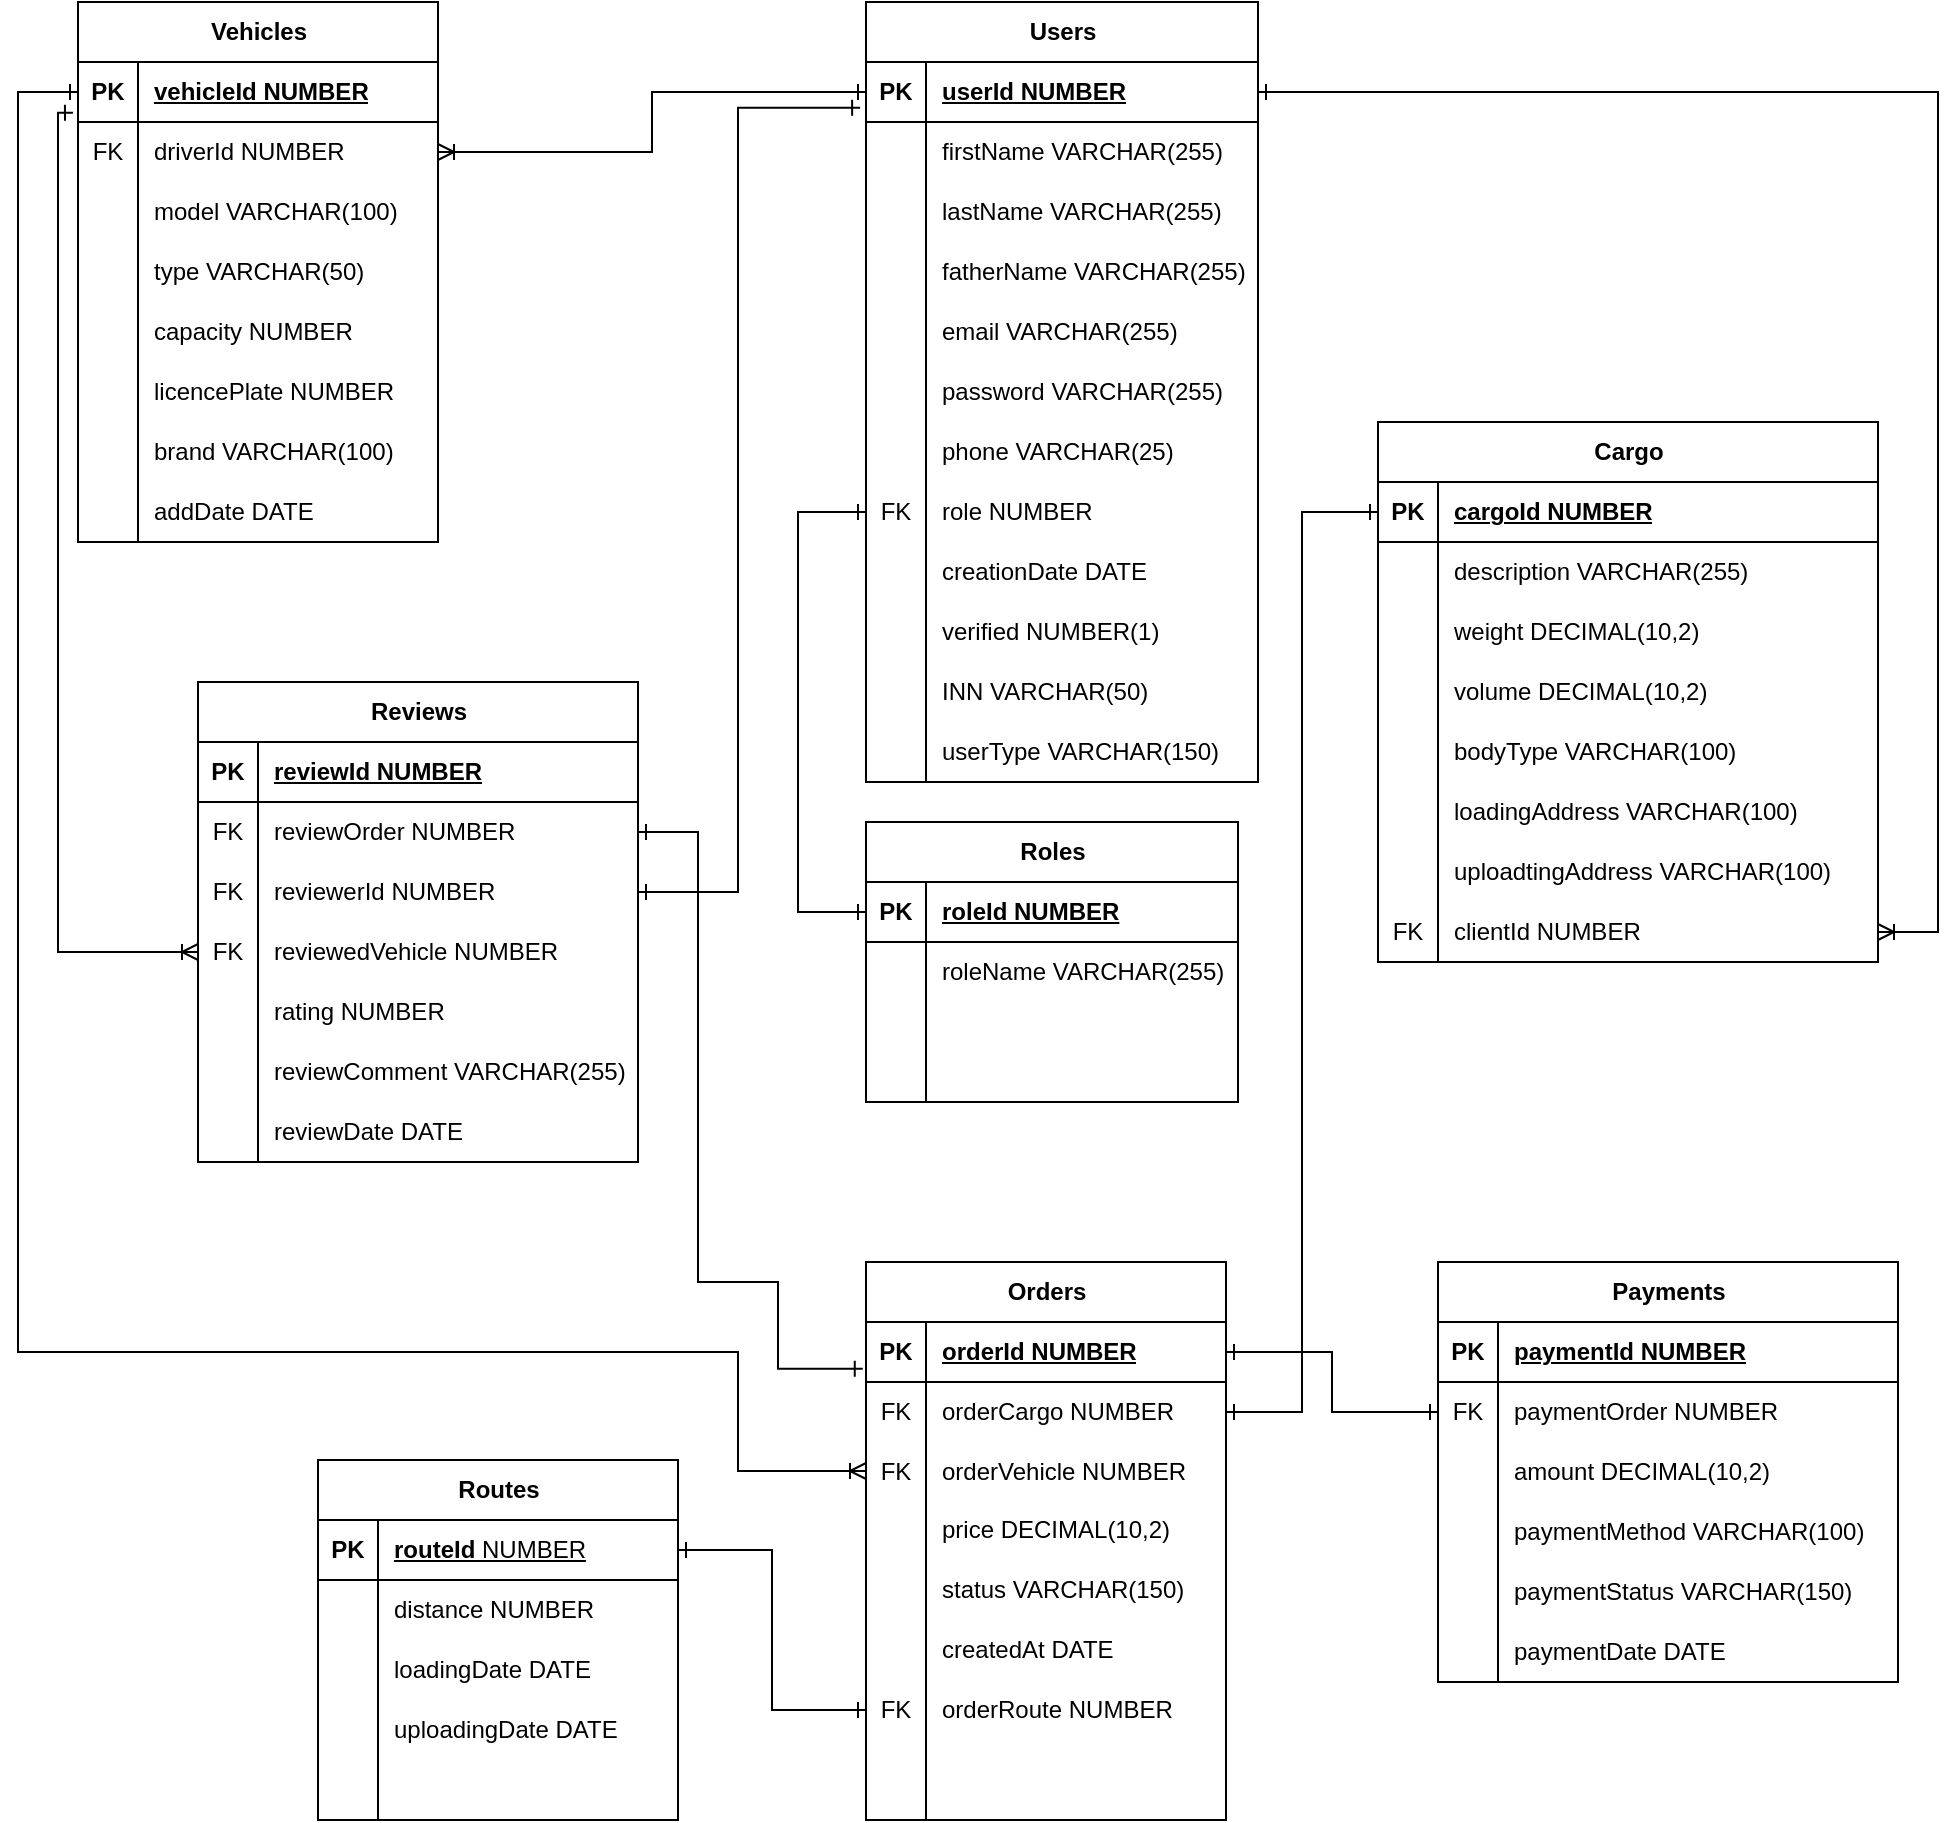 <mxfile version="24.4.6" type="device">
  <diagram name="Страница — 1" id="fzwLKIj24SuITtDtl-Aq">
    <mxGraphModel dx="1351" dy="828" grid="1" gridSize="10" guides="1" tooltips="1" connect="1" arrows="1" fold="1" page="1" pageScale="1" pageWidth="827" pageHeight="1169" math="0" shadow="0">
      <root>
        <mxCell id="0" />
        <mxCell id="1" parent="0" />
        <mxCell id="WEMYsFjRCbvyubGFcgAh-14" value="Users" style="shape=table;startSize=30;container=1;collapsible=1;childLayout=tableLayout;fixedRows=1;rowLines=0;fontStyle=1;align=center;resizeLast=1;html=1;" vertex="1" parent="1">
          <mxGeometry x="234" y="400" width="196" height="390" as="geometry" />
        </mxCell>
        <mxCell id="WEMYsFjRCbvyubGFcgAh-15" value="" style="shape=tableRow;horizontal=0;startSize=0;swimlaneHead=0;swimlaneBody=0;fillColor=none;collapsible=0;dropTarget=0;points=[[0,0.5],[1,0.5]];portConstraint=eastwest;top=0;left=0;right=0;bottom=1;" vertex="1" parent="WEMYsFjRCbvyubGFcgAh-14">
          <mxGeometry y="30" width="196" height="30" as="geometry" />
        </mxCell>
        <mxCell id="WEMYsFjRCbvyubGFcgAh-16" value="PK" style="shape=partialRectangle;connectable=0;fillColor=none;top=0;left=0;bottom=0;right=0;fontStyle=1;overflow=hidden;whiteSpace=wrap;html=1;" vertex="1" parent="WEMYsFjRCbvyubGFcgAh-15">
          <mxGeometry width="30" height="30" as="geometry">
            <mxRectangle width="30" height="30" as="alternateBounds" />
          </mxGeometry>
        </mxCell>
        <mxCell id="WEMYsFjRCbvyubGFcgAh-17" value="userId NUMBER" style="shape=partialRectangle;connectable=0;fillColor=none;top=0;left=0;bottom=0;right=0;align=left;spacingLeft=6;fontStyle=5;overflow=hidden;whiteSpace=wrap;html=1;" vertex="1" parent="WEMYsFjRCbvyubGFcgAh-15">
          <mxGeometry x="30" width="166" height="30" as="geometry">
            <mxRectangle width="166" height="30" as="alternateBounds" />
          </mxGeometry>
        </mxCell>
        <mxCell id="WEMYsFjRCbvyubGFcgAh-18" value="" style="shape=tableRow;horizontal=0;startSize=0;swimlaneHead=0;swimlaneBody=0;fillColor=none;collapsible=0;dropTarget=0;points=[[0,0.5],[1,0.5]];portConstraint=eastwest;top=0;left=0;right=0;bottom=0;" vertex="1" parent="WEMYsFjRCbvyubGFcgAh-14">
          <mxGeometry y="60" width="196" height="30" as="geometry" />
        </mxCell>
        <mxCell id="WEMYsFjRCbvyubGFcgAh-19" value="" style="shape=partialRectangle;connectable=0;fillColor=none;top=0;left=0;bottom=0;right=0;editable=1;overflow=hidden;whiteSpace=wrap;html=1;" vertex="1" parent="WEMYsFjRCbvyubGFcgAh-18">
          <mxGeometry width="30" height="30" as="geometry">
            <mxRectangle width="30" height="30" as="alternateBounds" />
          </mxGeometry>
        </mxCell>
        <mxCell id="WEMYsFjRCbvyubGFcgAh-20" value="firstName VARCHAR(255)" style="shape=partialRectangle;connectable=0;fillColor=none;top=0;left=0;bottom=0;right=0;align=left;spacingLeft=6;overflow=hidden;whiteSpace=wrap;html=1;" vertex="1" parent="WEMYsFjRCbvyubGFcgAh-18">
          <mxGeometry x="30" width="166" height="30" as="geometry">
            <mxRectangle width="166" height="30" as="alternateBounds" />
          </mxGeometry>
        </mxCell>
        <mxCell id="WEMYsFjRCbvyubGFcgAh-21" value="" style="shape=tableRow;horizontal=0;startSize=0;swimlaneHead=0;swimlaneBody=0;fillColor=none;collapsible=0;dropTarget=0;points=[[0,0.5],[1,0.5]];portConstraint=eastwest;top=0;left=0;right=0;bottom=0;" vertex="1" parent="WEMYsFjRCbvyubGFcgAh-14">
          <mxGeometry y="90" width="196" height="30" as="geometry" />
        </mxCell>
        <mxCell id="WEMYsFjRCbvyubGFcgAh-22" value="" style="shape=partialRectangle;connectable=0;fillColor=none;top=0;left=0;bottom=0;right=0;editable=1;overflow=hidden;whiteSpace=wrap;html=1;" vertex="1" parent="WEMYsFjRCbvyubGFcgAh-21">
          <mxGeometry width="30" height="30" as="geometry">
            <mxRectangle width="30" height="30" as="alternateBounds" />
          </mxGeometry>
        </mxCell>
        <mxCell id="WEMYsFjRCbvyubGFcgAh-23" value="lastName VARCHAR(255)" style="shape=partialRectangle;connectable=0;fillColor=none;top=0;left=0;bottom=0;right=0;align=left;spacingLeft=6;overflow=hidden;whiteSpace=wrap;html=1;" vertex="1" parent="WEMYsFjRCbvyubGFcgAh-21">
          <mxGeometry x="30" width="166" height="30" as="geometry">
            <mxRectangle width="166" height="30" as="alternateBounds" />
          </mxGeometry>
        </mxCell>
        <mxCell id="WEMYsFjRCbvyubGFcgAh-24" value="" style="shape=tableRow;horizontal=0;startSize=0;swimlaneHead=0;swimlaneBody=0;fillColor=none;collapsible=0;dropTarget=0;points=[[0,0.5],[1,0.5]];portConstraint=eastwest;top=0;left=0;right=0;bottom=0;" vertex="1" parent="WEMYsFjRCbvyubGFcgAh-14">
          <mxGeometry y="120" width="196" height="30" as="geometry" />
        </mxCell>
        <mxCell id="WEMYsFjRCbvyubGFcgAh-25" value="" style="shape=partialRectangle;connectable=0;fillColor=none;top=0;left=0;bottom=0;right=0;editable=1;overflow=hidden;whiteSpace=wrap;html=1;" vertex="1" parent="WEMYsFjRCbvyubGFcgAh-24">
          <mxGeometry width="30" height="30" as="geometry">
            <mxRectangle width="30" height="30" as="alternateBounds" />
          </mxGeometry>
        </mxCell>
        <mxCell id="WEMYsFjRCbvyubGFcgAh-26" value="fatherName VARCHAR(255)" style="shape=partialRectangle;connectable=0;fillColor=none;top=0;left=0;bottom=0;right=0;align=left;spacingLeft=6;overflow=hidden;whiteSpace=wrap;html=1;" vertex="1" parent="WEMYsFjRCbvyubGFcgAh-24">
          <mxGeometry x="30" width="166" height="30" as="geometry">
            <mxRectangle width="166" height="30" as="alternateBounds" />
          </mxGeometry>
        </mxCell>
        <mxCell id="WEMYsFjRCbvyubGFcgAh-27" value="" style="shape=tableRow;horizontal=0;startSize=0;swimlaneHead=0;swimlaneBody=0;fillColor=none;collapsible=0;dropTarget=0;points=[[0,0.5],[1,0.5]];portConstraint=eastwest;top=0;left=0;right=0;bottom=0;" vertex="1" parent="WEMYsFjRCbvyubGFcgAh-14">
          <mxGeometry y="150" width="196" height="30" as="geometry" />
        </mxCell>
        <mxCell id="WEMYsFjRCbvyubGFcgAh-28" value="" style="shape=partialRectangle;connectable=0;fillColor=none;top=0;left=0;bottom=0;right=0;editable=1;overflow=hidden;whiteSpace=wrap;html=1;" vertex="1" parent="WEMYsFjRCbvyubGFcgAh-27">
          <mxGeometry width="30" height="30" as="geometry">
            <mxRectangle width="30" height="30" as="alternateBounds" />
          </mxGeometry>
        </mxCell>
        <mxCell id="WEMYsFjRCbvyubGFcgAh-29" value="email VARCHAR(255)" style="shape=partialRectangle;connectable=0;fillColor=none;top=0;left=0;bottom=0;right=0;align=left;spacingLeft=6;overflow=hidden;whiteSpace=wrap;html=1;" vertex="1" parent="WEMYsFjRCbvyubGFcgAh-27">
          <mxGeometry x="30" width="166" height="30" as="geometry">
            <mxRectangle width="166" height="30" as="alternateBounds" />
          </mxGeometry>
        </mxCell>
        <mxCell id="WEMYsFjRCbvyubGFcgAh-31" value="" style="shape=tableRow;horizontal=0;startSize=0;swimlaneHead=0;swimlaneBody=0;fillColor=none;collapsible=0;dropTarget=0;points=[[0,0.5],[1,0.5]];portConstraint=eastwest;top=0;left=0;right=0;bottom=0;" vertex="1" parent="WEMYsFjRCbvyubGFcgAh-14">
          <mxGeometry y="180" width="196" height="30" as="geometry" />
        </mxCell>
        <mxCell id="WEMYsFjRCbvyubGFcgAh-32" value="" style="shape=partialRectangle;connectable=0;fillColor=none;top=0;left=0;bottom=0;right=0;editable=1;overflow=hidden;whiteSpace=wrap;html=1;" vertex="1" parent="WEMYsFjRCbvyubGFcgAh-31">
          <mxGeometry width="30" height="30" as="geometry">
            <mxRectangle width="30" height="30" as="alternateBounds" />
          </mxGeometry>
        </mxCell>
        <mxCell id="WEMYsFjRCbvyubGFcgAh-33" value="password VARCHAR(255)" style="shape=partialRectangle;connectable=0;fillColor=none;top=0;left=0;bottom=0;right=0;align=left;spacingLeft=6;overflow=hidden;whiteSpace=wrap;html=1;" vertex="1" parent="WEMYsFjRCbvyubGFcgAh-31">
          <mxGeometry x="30" width="166" height="30" as="geometry">
            <mxRectangle width="166" height="30" as="alternateBounds" />
          </mxGeometry>
        </mxCell>
        <mxCell id="WEMYsFjRCbvyubGFcgAh-34" value="" style="shape=tableRow;horizontal=0;startSize=0;swimlaneHead=0;swimlaneBody=0;fillColor=none;collapsible=0;dropTarget=0;points=[[0,0.5],[1,0.5]];portConstraint=eastwest;top=0;left=0;right=0;bottom=0;" vertex="1" parent="WEMYsFjRCbvyubGFcgAh-14">
          <mxGeometry y="210" width="196" height="30" as="geometry" />
        </mxCell>
        <mxCell id="WEMYsFjRCbvyubGFcgAh-35" value="" style="shape=partialRectangle;connectable=0;fillColor=none;top=0;left=0;bottom=0;right=0;editable=1;overflow=hidden;whiteSpace=wrap;html=1;" vertex="1" parent="WEMYsFjRCbvyubGFcgAh-34">
          <mxGeometry width="30" height="30" as="geometry">
            <mxRectangle width="30" height="30" as="alternateBounds" />
          </mxGeometry>
        </mxCell>
        <mxCell id="WEMYsFjRCbvyubGFcgAh-36" value="phone VARCHAR(25)" style="shape=partialRectangle;connectable=0;fillColor=none;top=0;left=0;bottom=0;right=0;align=left;spacingLeft=6;overflow=hidden;whiteSpace=wrap;html=1;" vertex="1" parent="WEMYsFjRCbvyubGFcgAh-34">
          <mxGeometry x="30" width="166" height="30" as="geometry">
            <mxRectangle width="166" height="30" as="alternateBounds" />
          </mxGeometry>
        </mxCell>
        <mxCell id="WEMYsFjRCbvyubGFcgAh-37" value="" style="shape=tableRow;horizontal=0;startSize=0;swimlaneHead=0;swimlaneBody=0;fillColor=none;collapsible=0;dropTarget=0;points=[[0,0.5],[1,0.5]];portConstraint=eastwest;top=0;left=0;right=0;bottom=0;" vertex="1" parent="WEMYsFjRCbvyubGFcgAh-14">
          <mxGeometry y="240" width="196" height="30" as="geometry" />
        </mxCell>
        <mxCell id="WEMYsFjRCbvyubGFcgAh-38" value="FK" style="shape=partialRectangle;connectable=0;fillColor=none;top=0;left=0;bottom=0;right=0;editable=1;overflow=hidden;whiteSpace=wrap;html=1;" vertex="1" parent="WEMYsFjRCbvyubGFcgAh-37">
          <mxGeometry width="30" height="30" as="geometry">
            <mxRectangle width="30" height="30" as="alternateBounds" />
          </mxGeometry>
        </mxCell>
        <mxCell id="WEMYsFjRCbvyubGFcgAh-39" value="role NUMBER" style="shape=partialRectangle;connectable=0;fillColor=none;top=0;left=0;bottom=0;right=0;align=left;spacingLeft=6;overflow=hidden;whiteSpace=wrap;html=1;" vertex="1" parent="WEMYsFjRCbvyubGFcgAh-37">
          <mxGeometry x="30" width="166" height="30" as="geometry">
            <mxRectangle width="166" height="30" as="alternateBounds" />
          </mxGeometry>
        </mxCell>
        <mxCell id="WEMYsFjRCbvyubGFcgAh-41" value="" style="shape=tableRow;horizontal=0;startSize=0;swimlaneHead=0;swimlaneBody=0;fillColor=none;collapsible=0;dropTarget=0;points=[[0,0.5],[1,0.5]];portConstraint=eastwest;top=0;left=0;right=0;bottom=0;" vertex="1" parent="WEMYsFjRCbvyubGFcgAh-14">
          <mxGeometry y="270" width="196" height="30" as="geometry" />
        </mxCell>
        <mxCell id="WEMYsFjRCbvyubGFcgAh-42" value="" style="shape=partialRectangle;connectable=0;fillColor=none;top=0;left=0;bottom=0;right=0;editable=1;overflow=hidden;whiteSpace=wrap;html=1;" vertex="1" parent="WEMYsFjRCbvyubGFcgAh-41">
          <mxGeometry width="30" height="30" as="geometry">
            <mxRectangle width="30" height="30" as="alternateBounds" />
          </mxGeometry>
        </mxCell>
        <mxCell id="WEMYsFjRCbvyubGFcgAh-43" value="creationDate DATE" style="shape=partialRectangle;connectable=0;fillColor=none;top=0;left=0;bottom=0;right=0;align=left;spacingLeft=6;overflow=hidden;whiteSpace=wrap;html=1;" vertex="1" parent="WEMYsFjRCbvyubGFcgAh-41">
          <mxGeometry x="30" width="166" height="30" as="geometry">
            <mxRectangle width="166" height="30" as="alternateBounds" />
          </mxGeometry>
        </mxCell>
        <mxCell id="WEMYsFjRCbvyubGFcgAh-57" value="" style="shape=tableRow;horizontal=0;startSize=0;swimlaneHead=0;swimlaneBody=0;fillColor=none;collapsible=0;dropTarget=0;points=[[0,0.5],[1,0.5]];portConstraint=eastwest;top=0;left=0;right=0;bottom=0;" vertex="1" parent="WEMYsFjRCbvyubGFcgAh-14">
          <mxGeometry y="300" width="196" height="30" as="geometry" />
        </mxCell>
        <mxCell id="WEMYsFjRCbvyubGFcgAh-58" value="" style="shape=partialRectangle;connectable=0;fillColor=none;top=0;left=0;bottom=0;right=0;editable=1;overflow=hidden;whiteSpace=wrap;html=1;" vertex="1" parent="WEMYsFjRCbvyubGFcgAh-57">
          <mxGeometry width="30" height="30" as="geometry">
            <mxRectangle width="30" height="30" as="alternateBounds" />
          </mxGeometry>
        </mxCell>
        <mxCell id="WEMYsFjRCbvyubGFcgAh-59" value="verified NUMBER(1)" style="shape=partialRectangle;connectable=0;fillColor=none;top=0;left=0;bottom=0;right=0;align=left;spacingLeft=6;overflow=hidden;whiteSpace=wrap;html=1;" vertex="1" parent="WEMYsFjRCbvyubGFcgAh-57">
          <mxGeometry x="30" width="166" height="30" as="geometry">
            <mxRectangle width="166" height="30" as="alternateBounds" />
          </mxGeometry>
        </mxCell>
        <mxCell id="WEMYsFjRCbvyubGFcgAh-250" value="" style="shape=tableRow;horizontal=0;startSize=0;swimlaneHead=0;swimlaneBody=0;fillColor=none;collapsible=0;dropTarget=0;points=[[0,0.5],[1,0.5]];portConstraint=eastwest;top=0;left=0;right=0;bottom=0;" vertex="1" parent="WEMYsFjRCbvyubGFcgAh-14">
          <mxGeometry y="330" width="196" height="30" as="geometry" />
        </mxCell>
        <mxCell id="WEMYsFjRCbvyubGFcgAh-251" value="" style="shape=partialRectangle;connectable=0;fillColor=none;top=0;left=0;bottom=0;right=0;editable=1;overflow=hidden;whiteSpace=wrap;html=1;" vertex="1" parent="WEMYsFjRCbvyubGFcgAh-250">
          <mxGeometry width="30" height="30" as="geometry">
            <mxRectangle width="30" height="30" as="alternateBounds" />
          </mxGeometry>
        </mxCell>
        <mxCell id="WEMYsFjRCbvyubGFcgAh-252" value="INN VARCHAR(50)" style="shape=partialRectangle;connectable=0;fillColor=none;top=0;left=0;bottom=0;right=0;align=left;spacingLeft=6;overflow=hidden;whiteSpace=wrap;html=1;" vertex="1" parent="WEMYsFjRCbvyubGFcgAh-250">
          <mxGeometry x="30" width="166" height="30" as="geometry">
            <mxRectangle width="166" height="30" as="alternateBounds" />
          </mxGeometry>
        </mxCell>
        <mxCell id="WEMYsFjRCbvyubGFcgAh-253" value="" style="shape=tableRow;horizontal=0;startSize=0;swimlaneHead=0;swimlaneBody=0;fillColor=none;collapsible=0;dropTarget=0;points=[[0,0.5],[1,0.5]];portConstraint=eastwest;top=0;left=0;right=0;bottom=0;" vertex="1" parent="WEMYsFjRCbvyubGFcgAh-14">
          <mxGeometry y="360" width="196" height="30" as="geometry" />
        </mxCell>
        <mxCell id="WEMYsFjRCbvyubGFcgAh-254" value="" style="shape=partialRectangle;connectable=0;fillColor=none;top=0;left=0;bottom=0;right=0;editable=1;overflow=hidden;whiteSpace=wrap;html=1;" vertex="1" parent="WEMYsFjRCbvyubGFcgAh-253">
          <mxGeometry width="30" height="30" as="geometry">
            <mxRectangle width="30" height="30" as="alternateBounds" />
          </mxGeometry>
        </mxCell>
        <mxCell id="WEMYsFjRCbvyubGFcgAh-255" value="userType VARCHAR(150)" style="shape=partialRectangle;connectable=0;fillColor=none;top=0;left=0;bottom=0;right=0;align=left;spacingLeft=6;overflow=hidden;whiteSpace=wrap;html=1;" vertex="1" parent="WEMYsFjRCbvyubGFcgAh-253">
          <mxGeometry x="30" width="166" height="30" as="geometry">
            <mxRectangle width="166" height="30" as="alternateBounds" />
          </mxGeometry>
        </mxCell>
        <mxCell id="WEMYsFjRCbvyubGFcgAh-44" value="Roles" style="shape=table;startSize=30;container=1;collapsible=1;childLayout=tableLayout;fixedRows=1;rowLines=0;fontStyle=1;align=center;resizeLast=1;html=1;" vertex="1" parent="1">
          <mxGeometry x="234" y="810" width="186" height="140" as="geometry" />
        </mxCell>
        <mxCell id="WEMYsFjRCbvyubGFcgAh-45" value="" style="shape=tableRow;horizontal=0;startSize=0;swimlaneHead=0;swimlaneBody=0;fillColor=none;collapsible=0;dropTarget=0;points=[[0,0.5],[1,0.5]];portConstraint=eastwest;top=0;left=0;right=0;bottom=1;" vertex="1" parent="WEMYsFjRCbvyubGFcgAh-44">
          <mxGeometry y="30" width="186" height="30" as="geometry" />
        </mxCell>
        <mxCell id="WEMYsFjRCbvyubGFcgAh-46" value="PK" style="shape=partialRectangle;connectable=0;fillColor=none;top=0;left=0;bottom=0;right=0;fontStyle=1;overflow=hidden;whiteSpace=wrap;html=1;" vertex="1" parent="WEMYsFjRCbvyubGFcgAh-45">
          <mxGeometry width="30" height="30" as="geometry">
            <mxRectangle width="30" height="30" as="alternateBounds" />
          </mxGeometry>
        </mxCell>
        <mxCell id="WEMYsFjRCbvyubGFcgAh-47" value="roleId NUMBER" style="shape=partialRectangle;connectable=0;fillColor=none;top=0;left=0;bottom=0;right=0;align=left;spacingLeft=6;fontStyle=5;overflow=hidden;whiteSpace=wrap;html=1;" vertex="1" parent="WEMYsFjRCbvyubGFcgAh-45">
          <mxGeometry x="30" width="156" height="30" as="geometry">
            <mxRectangle width="156" height="30" as="alternateBounds" />
          </mxGeometry>
        </mxCell>
        <mxCell id="WEMYsFjRCbvyubGFcgAh-48" value="" style="shape=tableRow;horizontal=0;startSize=0;swimlaneHead=0;swimlaneBody=0;fillColor=none;collapsible=0;dropTarget=0;points=[[0,0.5],[1,0.5]];portConstraint=eastwest;top=0;left=0;right=0;bottom=0;" vertex="1" parent="WEMYsFjRCbvyubGFcgAh-44">
          <mxGeometry y="60" width="186" height="30" as="geometry" />
        </mxCell>
        <mxCell id="WEMYsFjRCbvyubGFcgAh-49" value="" style="shape=partialRectangle;connectable=0;fillColor=none;top=0;left=0;bottom=0;right=0;editable=1;overflow=hidden;whiteSpace=wrap;html=1;" vertex="1" parent="WEMYsFjRCbvyubGFcgAh-48">
          <mxGeometry width="30" height="30" as="geometry">
            <mxRectangle width="30" height="30" as="alternateBounds" />
          </mxGeometry>
        </mxCell>
        <mxCell id="WEMYsFjRCbvyubGFcgAh-50" value="roleName VARCHAR(255)" style="shape=partialRectangle;connectable=0;fillColor=none;top=0;left=0;bottom=0;right=0;align=left;spacingLeft=6;overflow=hidden;whiteSpace=wrap;html=1;" vertex="1" parent="WEMYsFjRCbvyubGFcgAh-48">
          <mxGeometry x="30" width="156" height="30" as="geometry">
            <mxRectangle width="156" height="30" as="alternateBounds" />
          </mxGeometry>
        </mxCell>
        <mxCell id="WEMYsFjRCbvyubGFcgAh-51" value="" style="shape=tableRow;horizontal=0;startSize=0;swimlaneHead=0;swimlaneBody=0;fillColor=none;collapsible=0;dropTarget=0;points=[[0,0.5],[1,0.5]];portConstraint=eastwest;top=0;left=0;right=0;bottom=0;" vertex="1" parent="WEMYsFjRCbvyubGFcgAh-44">
          <mxGeometry y="90" width="186" height="30" as="geometry" />
        </mxCell>
        <mxCell id="WEMYsFjRCbvyubGFcgAh-52" value="" style="shape=partialRectangle;connectable=0;fillColor=none;top=0;left=0;bottom=0;right=0;editable=1;overflow=hidden;whiteSpace=wrap;html=1;" vertex="1" parent="WEMYsFjRCbvyubGFcgAh-51">
          <mxGeometry width="30" height="30" as="geometry">
            <mxRectangle width="30" height="30" as="alternateBounds" />
          </mxGeometry>
        </mxCell>
        <mxCell id="WEMYsFjRCbvyubGFcgAh-53" value="" style="shape=partialRectangle;connectable=0;fillColor=none;top=0;left=0;bottom=0;right=0;align=left;spacingLeft=6;overflow=hidden;whiteSpace=wrap;html=1;" vertex="1" parent="WEMYsFjRCbvyubGFcgAh-51">
          <mxGeometry x="30" width="156" height="30" as="geometry">
            <mxRectangle width="156" height="30" as="alternateBounds" />
          </mxGeometry>
        </mxCell>
        <mxCell id="WEMYsFjRCbvyubGFcgAh-54" value="" style="shape=tableRow;horizontal=0;startSize=0;swimlaneHead=0;swimlaneBody=0;fillColor=none;collapsible=0;dropTarget=0;points=[[0,0.5],[1,0.5]];portConstraint=eastwest;top=0;left=0;right=0;bottom=0;" vertex="1" parent="WEMYsFjRCbvyubGFcgAh-44">
          <mxGeometry y="120" width="186" height="20" as="geometry" />
        </mxCell>
        <mxCell id="WEMYsFjRCbvyubGFcgAh-55" value="" style="shape=partialRectangle;connectable=0;fillColor=none;top=0;left=0;bottom=0;right=0;editable=1;overflow=hidden;whiteSpace=wrap;html=1;" vertex="1" parent="WEMYsFjRCbvyubGFcgAh-54">
          <mxGeometry width="30" height="20" as="geometry">
            <mxRectangle width="30" height="20" as="alternateBounds" />
          </mxGeometry>
        </mxCell>
        <mxCell id="WEMYsFjRCbvyubGFcgAh-56" value="" style="shape=partialRectangle;connectable=0;fillColor=none;top=0;left=0;bottom=0;right=0;align=left;spacingLeft=6;overflow=hidden;whiteSpace=wrap;html=1;" vertex="1" parent="WEMYsFjRCbvyubGFcgAh-54">
          <mxGeometry x="30" width="156" height="20" as="geometry">
            <mxRectangle width="156" height="20" as="alternateBounds" />
          </mxGeometry>
        </mxCell>
        <mxCell id="WEMYsFjRCbvyubGFcgAh-60" value="Vehicles" style="shape=table;startSize=30;container=1;collapsible=1;childLayout=tableLayout;fixedRows=1;rowLines=0;fontStyle=1;align=center;resizeLast=1;html=1;" vertex="1" parent="1">
          <mxGeometry x="-160" y="400" width="180" height="270" as="geometry" />
        </mxCell>
        <mxCell id="WEMYsFjRCbvyubGFcgAh-61" value="" style="shape=tableRow;horizontal=0;startSize=0;swimlaneHead=0;swimlaneBody=0;fillColor=none;collapsible=0;dropTarget=0;points=[[0,0.5],[1,0.5]];portConstraint=eastwest;top=0;left=0;right=0;bottom=1;" vertex="1" parent="WEMYsFjRCbvyubGFcgAh-60">
          <mxGeometry y="30" width="180" height="30" as="geometry" />
        </mxCell>
        <mxCell id="WEMYsFjRCbvyubGFcgAh-62" value="PK" style="shape=partialRectangle;connectable=0;fillColor=none;top=0;left=0;bottom=0;right=0;fontStyle=1;overflow=hidden;whiteSpace=wrap;html=1;" vertex="1" parent="WEMYsFjRCbvyubGFcgAh-61">
          <mxGeometry width="30" height="30" as="geometry">
            <mxRectangle width="30" height="30" as="alternateBounds" />
          </mxGeometry>
        </mxCell>
        <mxCell id="WEMYsFjRCbvyubGFcgAh-63" value="vehicleId NUMBER" style="shape=partialRectangle;connectable=0;fillColor=none;top=0;left=0;bottom=0;right=0;align=left;spacingLeft=6;fontStyle=5;overflow=hidden;whiteSpace=wrap;html=1;" vertex="1" parent="WEMYsFjRCbvyubGFcgAh-61">
          <mxGeometry x="30" width="150" height="30" as="geometry">
            <mxRectangle width="150" height="30" as="alternateBounds" />
          </mxGeometry>
        </mxCell>
        <mxCell id="WEMYsFjRCbvyubGFcgAh-64" value="" style="shape=tableRow;horizontal=0;startSize=0;swimlaneHead=0;swimlaneBody=0;fillColor=none;collapsible=0;dropTarget=0;points=[[0,0.5],[1,0.5]];portConstraint=eastwest;top=0;left=0;right=0;bottom=0;" vertex="1" parent="WEMYsFjRCbvyubGFcgAh-60">
          <mxGeometry y="60" width="180" height="30" as="geometry" />
        </mxCell>
        <mxCell id="WEMYsFjRCbvyubGFcgAh-65" value="FK" style="shape=partialRectangle;connectable=0;fillColor=none;top=0;left=0;bottom=0;right=0;editable=1;overflow=hidden;whiteSpace=wrap;html=1;" vertex="1" parent="WEMYsFjRCbvyubGFcgAh-64">
          <mxGeometry width="30" height="30" as="geometry">
            <mxRectangle width="30" height="30" as="alternateBounds" />
          </mxGeometry>
        </mxCell>
        <mxCell id="WEMYsFjRCbvyubGFcgAh-66" value="driverId NUMBER" style="shape=partialRectangle;connectable=0;fillColor=none;top=0;left=0;bottom=0;right=0;align=left;spacingLeft=6;overflow=hidden;whiteSpace=wrap;html=1;" vertex="1" parent="WEMYsFjRCbvyubGFcgAh-64">
          <mxGeometry x="30" width="150" height="30" as="geometry">
            <mxRectangle width="150" height="30" as="alternateBounds" />
          </mxGeometry>
        </mxCell>
        <mxCell id="WEMYsFjRCbvyubGFcgAh-67" value="" style="shape=tableRow;horizontal=0;startSize=0;swimlaneHead=0;swimlaneBody=0;fillColor=none;collapsible=0;dropTarget=0;points=[[0,0.5],[1,0.5]];portConstraint=eastwest;top=0;left=0;right=0;bottom=0;" vertex="1" parent="WEMYsFjRCbvyubGFcgAh-60">
          <mxGeometry y="90" width="180" height="30" as="geometry" />
        </mxCell>
        <mxCell id="WEMYsFjRCbvyubGFcgAh-68" value="" style="shape=partialRectangle;connectable=0;fillColor=none;top=0;left=0;bottom=0;right=0;editable=1;overflow=hidden;whiteSpace=wrap;html=1;" vertex="1" parent="WEMYsFjRCbvyubGFcgAh-67">
          <mxGeometry width="30" height="30" as="geometry">
            <mxRectangle width="30" height="30" as="alternateBounds" />
          </mxGeometry>
        </mxCell>
        <mxCell id="WEMYsFjRCbvyubGFcgAh-69" value="model VARCHAR(100)" style="shape=partialRectangle;connectable=0;fillColor=none;top=0;left=0;bottom=0;right=0;align=left;spacingLeft=6;overflow=hidden;whiteSpace=wrap;html=1;" vertex="1" parent="WEMYsFjRCbvyubGFcgAh-67">
          <mxGeometry x="30" width="150" height="30" as="geometry">
            <mxRectangle width="150" height="30" as="alternateBounds" />
          </mxGeometry>
        </mxCell>
        <mxCell id="WEMYsFjRCbvyubGFcgAh-70" value="" style="shape=tableRow;horizontal=0;startSize=0;swimlaneHead=0;swimlaneBody=0;fillColor=none;collapsible=0;dropTarget=0;points=[[0,0.5],[1,0.5]];portConstraint=eastwest;top=0;left=0;right=0;bottom=0;" vertex="1" parent="WEMYsFjRCbvyubGFcgAh-60">
          <mxGeometry y="120" width="180" height="30" as="geometry" />
        </mxCell>
        <mxCell id="WEMYsFjRCbvyubGFcgAh-71" value="" style="shape=partialRectangle;connectable=0;fillColor=none;top=0;left=0;bottom=0;right=0;editable=1;overflow=hidden;whiteSpace=wrap;html=1;" vertex="1" parent="WEMYsFjRCbvyubGFcgAh-70">
          <mxGeometry width="30" height="30" as="geometry">
            <mxRectangle width="30" height="30" as="alternateBounds" />
          </mxGeometry>
        </mxCell>
        <mxCell id="WEMYsFjRCbvyubGFcgAh-72" value="type VARCHAR(50)" style="shape=partialRectangle;connectable=0;fillColor=none;top=0;left=0;bottom=0;right=0;align=left;spacingLeft=6;overflow=hidden;whiteSpace=wrap;html=1;" vertex="1" parent="WEMYsFjRCbvyubGFcgAh-70">
          <mxGeometry x="30" width="150" height="30" as="geometry">
            <mxRectangle width="150" height="30" as="alternateBounds" />
          </mxGeometry>
        </mxCell>
        <mxCell id="WEMYsFjRCbvyubGFcgAh-73" value="" style="shape=tableRow;horizontal=0;startSize=0;swimlaneHead=0;swimlaneBody=0;fillColor=none;collapsible=0;dropTarget=0;points=[[0,0.5],[1,0.5]];portConstraint=eastwest;top=0;left=0;right=0;bottom=0;" vertex="1" parent="WEMYsFjRCbvyubGFcgAh-60">
          <mxGeometry y="150" width="180" height="30" as="geometry" />
        </mxCell>
        <mxCell id="WEMYsFjRCbvyubGFcgAh-74" value="" style="shape=partialRectangle;connectable=0;fillColor=none;top=0;left=0;bottom=0;right=0;editable=1;overflow=hidden;whiteSpace=wrap;html=1;" vertex="1" parent="WEMYsFjRCbvyubGFcgAh-73">
          <mxGeometry width="30" height="30" as="geometry">
            <mxRectangle width="30" height="30" as="alternateBounds" />
          </mxGeometry>
        </mxCell>
        <mxCell id="WEMYsFjRCbvyubGFcgAh-75" value="capacity NUMBER" style="shape=partialRectangle;connectable=0;fillColor=none;top=0;left=0;bottom=0;right=0;align=left;spacingLeft=6;overflow=hidden;whiteSpace=wrap;html=1;" vertex="1" parent="WEMYsFjRCbvyubGFcgAh-73">
          <mxGeometry x="30" width="150" height="30" as="geometry">
            <mxRectangle width="150" height="30" as="alternateBounds" />
          </mxGeometry>
        </mxCell>
        <mxCell id="WEMYsFjRCbvyubGFcgAh-76" value="" style="shape=tableRow;horizontal=0;startSize=0;swimlaneHead=0;swimlaneBody=0;fillColor=none;collapsible=0;dropTarget=0;points=[[0,0.5],[1,0.5]];portConstraint=eastwest;top=0;left=0;right=0;bottom=0;" vertex="1" parent="WEMYsFjRCbvyubGFcgAh-60">
          <mxGeometry y="180" width="180" height="30" as="geometry" />
        </mxCell>
        <mxCell id="WEMYsFjRCbvyubGFcgAh-77" value="" style="shape=partialRectangle;connectable=0;fillColor=none;top=0;left=0;bottom=0;right=0;editable=1;overflow=hidden;whiteSpace=wrap;html=1;" vertex="1" parent="WEMYsFjRCbvyubGFcgAh-76">
          <mxGeometry width="30" height="30" as="geometry">
            <mxRectangle width="30" height="30" as="alternateBounds" />
          </mxGeometry>
        </mxCell>
        <mxCell id="WEMYsFjRCbvyubGFcgAh-78" value="licencePlate NUMBER" style="shape=partialRectangle;connectable=0;fillColor=none;top=0;left=0;bottom=0;right=0;align=left;spacingLeft=6;overflow=hidden;whiteSpace=wrap;html=1;" vertex="1" parent="WEMYsFjRCbvyubGFcgAh-76">
          <mxGeometry x="30" width="150" height="30" as="geometry">
            <mxRectangle width="150" height="30" as="alternateBounds" />
          </mxGeometry>
        </mxCell>
        <mxCell id="WEMYsFjRCbvyubGFcgAh-79" value="" style="shape=tableRow;horizontal=0;startSize=0;swimlaneHead=0;swimlaneBody=0;fillColor=none;collapsible=0;dropTarget=0;points=[[0,0.5],[1,0.5]];portConstraint=eastwest;top=0;left=0;right=0;bottom=0;" vertex="1" parent="WEMYsFjRCbvyubGFcgAh-60">
          <mxGeometry y="210" width="180" height="30" as="geometry" />
        </mxCell>
        <mxCell id="WEMYsFjRCbvyubGFcgAh-80" value="" style="shape=partialRectangle;connectable=0;fillColor=none;top=0;left=0;bottom=0;right=0;editable=1;overflow=hidden;whiteSpace=wrap;html=1;" vertex="1" parent="WEMYsFjRCbvyubGFcgAh-79">
          <mxGeometry width="30" height="30" as="geometry">
            <mxRectangle width="30" height="30" as="alternateBounds" />
          </mxGeometry>
        </mxCell>
        <mxCell id="WEMYsFjRCbvyubGFcgAh-81" value="brand VARCHAR(100)" style="shape=partialRectangle;connectable=0;fillColor=none;top=0;left=0;bottom=0;right=0;align=left;spacingLeft=6;overflow=hidden;whiteSpace=wrap;html=1;" vertex="1" parent="WEMYsFjRCbvyubGFcgAh-79">
          <mxGeometry x="30" width="150" height="30" as="geometry">
            <mxRectangle width="150" height="30" as="alternateBounds" />
          </mxGeometry>
        </mxCell>
        <mxCell id="WEMYsFjRCbvyubGFcgAh-82" value="" style="shape=tableRow;horizontal=0;startSize=0;swimlaneHead=0;swimlaneBody=0;fillColor=none;collapsible=0;dropTarget=0;points=[[0,0.5],[1,0.5]];portConstraint=eastwest;top=0;left=0;right=0;bottom=0;" vertex="1" parent="WEMYsFjRCbvyubGFcgAh-60">
          <mxGeometry y="240" width="180" height="30" as="geometry" />
        </mxCell>
        <mxCell id="WEMYsFjRCbvyubGFcgAh-83" value="" style="shape=partialRectangle;connectable=0;fillColor=none;top=0;left=0;bottom=0;right=0;editable=1;overflow=hidden;whiteSpace=wrap;html=1;" vertex="1" parent="WEMYsFjRCbvyubGFcgAh-82">
          <mxGeometry width="30" height="30" as="geometry">
            <mxRectangle width="30" height="30" as="alternateBounds" />
          </mxGeometry>
        </mxCell>
        <mxCell id="WEMYsFjRCbvyubGFcgAh-84" value="addDate DATE" style="shape=partialRectangle;connectable=0;fillColor=none;top=0;left=0;bottom=0;right=0;align=left;spacingLeft=6;overflow=hidden;whiteSpace=wrap;html=1;" vertex="1" parent="WEMYsFjRCbvyubGFcgAh-82">
          <mxGeometry x="30" width="150" height="30" as="geometry">
            <mxRectangle width="150" height="30" as="alternateBounds" />
          </mxGeometry>
        </mxCell>
        <mxCell id="WEMYsFjRCbvyubGFcgAh-85" value="Orders" style="shape=table;startSize=30;container=1;collapsible=1;childLayout=tableLayout;fixedRows=1;rowLines=0;fontStyle=1;align=center;resizeLast=1;html=1;" vertex="1" parent="1">
          <mxGeometry x="234" y="1030" width="180" height="279" as="geometry" />
        </mxCell>
        <mxCell id="WEMYsFjRCbvyubGFcgAh-86" value="" style="shape=tableRow;horizontal=0;startSize=0;swimlaneHead=0;swimlaneBody=0;fillColor=none;collapsible=0;dropTarget=0;points=[[0,0.5],[1,0.5]];portConstraint=eastwest;top=0;left=0;right=0;bottom=1;" vertex="1" parent="WEMYsFjRCbvyubGFcgAh-85">
          <mxGeometry y="30" width="180" height="30" as="geometry" />
        </mxCell>
        <mxCell id="WEMYsFjRCbvyubGFcgAh-87" value="PK" style="shape=partialRectangle;connectable=0;fillColor=none;top=0;left=0;bottom=0;right=0;fontStyle=1;overflow=hidden;whiteSpace=wrap;html=1;" vertex="1" parent="WEMYsFjRCbvyubGFcgAh-86">
          <mxGeometry width="30" height="30" as="geometry">
            <mxRectangle width="30" height="30" as="alternateBounds" />
          </mxGeometry>
        </mxCell>
        <mxCell id="WEMYsFjRCbvyubGFcgAh-88" value="orderId NUMBER" style="shape=partialRectangle;connectable=0;fillColor=none;top=0;left=0;bottom=0;right=0;align=left;spacingLeft=6;fontStyle=5;overflow=hidden;whiteSpace=wrap;html=1;" vertex="1" parent="WEMYsFjRCbvyubGFcgAh-86">
          <mxGeometry x="30" width="150" height="30" as="geometry">
            <mxRectangle width="150" height="30" as="alternateBounds" />
          </mxGeometry>
        </mxCell>
        <mxCell id="WEMYsFjRCbvyubGFcgAh-89" value="" style="shape=tableRow;horizontal=0;startSize=0;swimlaneHead=0;swimlaneBody=0;fillColor=none;collapsible=0;dropTarget=0;points=[[0,0.5],[1,0.5]];portConstraint=eastwest;top=0;left=0;right=0;bottom=0;" vertex="1" parent="WEMYsFjRCbvyubGFcgAh-85">
          <mxGeometry y="60" width="180" height="30" as="geometry" />
        </mxCell>
        <mxCell id="WEMYsFjRCbvyubGFcgAh-90" value="FK" style="shape=partialRectangle;connectable=0;fillColor=none;top=0;left=0;bottom=0;right=0;editable=1;overflow=hidden;whiteSpace=wrap;html=1;" vertex="1" parent="WEMYsFjRCbvyubGFcgAh-89">
          <mxGeometry width="30" height="30" as="geometry">
            <mxRectangle width="30" height="30" as="alternateBounds" />
          </mxGeometry>
        </mxCell>
        <mxCell id="WEMYsFjRCbvyubGFcgAh-91" value="orderCargo NUMBER" style="shape=partialRectangle;connectable=0;fillColor=none;top=0;left=0;bottom=0;right=0;align=left;spacingLeft=6;overflow=hidden;whiteSpace=wrap;html=1;" vertex="1" parent="WEMYsFjRCbvyubGFcgAh-89">
          <mxGeometry x="30" width="150" height="30" as="geometry">
            <mxRectangle width="150" height="30" as="alternateBounds" />
          </mxGeometry>
        </mxCell>
        <mxCell id="WEMYsFjRCbvyubGFcgAh-92" value="" style="shape=tableRow;horizontal=0;startSize=0;swimlaneHead=0;swimlaneBody=0;fillColor=none;collapsible=0;dropTarget=0;points=[[0,0.5],[1,0.5]];portConstraint=eastwest;top=0;left=0;right=0;bottom=0;" vertex="1" parent="WEMYsFjRCbvyubGFcgAh-85">
          <mxGeometry y="90" width="180" height="29" as="geometry" />
        </mxCell>
        <mxCell id="WEMYsFjRCbvyubGFcgAh-93" value="FK" style="shape=partialRectangle;connectable=0;fillColor=none;top=0;left=0;bottom=0;right=0;editable=1;overflow=hidden;whiteSpace=wrap;html=1;" vertex="1" parent="WEMYsFjRCbvyubGFcgAh-92">
          <mxGeometry width="30" height="29" as="geometry">
            <mxRectangle width="30" height="29" as="alternateBounds" />
          </mxGeometry>
        </mxCell>
        <mxCell id="WEMYsFjRCbvyubGFcgAh-94" value="orderVehicle NUMBER" style="shape=partialRectangle;connectable=0;fillColor=none;top=0;left=0;bottom=0;right=0;align=left;spacingLeft=6;overflow=hidden;whiteSpace=wrap;html=1;" vertex="1" parent="WEMYsFjRCbvyubGFcgAh-92">
          <mxGeometry x="30" width="150" height="29" as="geometry">
            <mxRectangle width="150" height="29" as="alternateBounds" />
          </mxGeometry>
        </mxCell>
        <mxCell id="WEMYsFjRCbvyubGFcgAh-104" value="" style="shape=tableRow;horizontal=0;startSize=0;swimlaneHead=0;swimlaneBody=0;fillColor=none;collapsible=0;dropTarget=0;points=[[0,0.5],[1,0.5]];portConstraint=eastwest;top=0;left=0;right=0;bottom=0;" vertex="1" parent="WEMYsFjRCbvyubGFcgAh-85">
          <mxGeometry y="119" width="180" height="30" as="geometry" />
        </mxCell>
        <mxCell id="WEMYsFjRCbvyubGFcgAh-105" value="" style="shape=partialRectangle;connectable=0;fillColor=none;top=0;left=0;bottom=0;right=0;editable=1;overflow=hidden;whiteSpace=wrap;html=1;" vertex="1" parent="WEMYsFjRCbvyubGFcgAh-104">
          <mxGeometry width="30" height="30" as="geometry">
            <mxRectangle width="30" height="30" as="alternateBounds" />
          </mxGeometry>
        </mxCell>
        <mxCell id="WEMYsFjRCbvyubGFcgAh-106" value="price DECIMAL(10,2)" style="shape=partialRectangle;connectable=0;fillColor=none;top=0;left=0;bottom=0;right=0;align=left;spacingLeft=6;overflow=hidden;whiteSpace=wrap;html=1;" vertex="1" parent="WEMYsFjRCbvyubGFcgAh-104">
          <mxGeometry x="30" width="150" height="30" as="geometry">
            <mxRectangle width="150" height="30" as="alternateBounds" />
          </mxGeometry>
        </mxCell>
        <mxCell id="WEMYsFjRCbvyubGFcgAh-107" value="" style="shape=tableRow;horizontal=0;startSize=0;swimlaneHead=0;swimlaneBody=0;fillColor=none;collapsible=0;dropTarget=0;points=[[0,0.5],[1,0.5]];portConstraint=eastwest;top=0;left=0;right=0;bottom=0;" vertex="1" parent="WEMYsFjRCbvyubGFcgAh-85">
          <mxGeometry y="149" width="180" height="30" as="geometry" />
        </mxCell>
        <mxCell id="WEMYsFjRCbvyubGFcgAh-108" value="" style="shape=partialRectangle;connectable=0;fillColor=none;top=0;left=0;bottom=0;right=0;editable=1;overflow=hidden;whiteSpace=wrap;html=1;" vertex="1" parent="WEMYsFjRCbvyubGFcgAh-107">
          <mxGeometry width="30" height="30" as="geometry">
            <mxRectangle width="30" height="30" as="alternateBounds" />
          </mxGeometry>
        </mxCell>
        <mxCell id="WEMYsFjRCbvyubGFcgAh-109" value="status VARCHAR(150)" style="shape=partialRectangle;connectable=0;fillColor=none;top=0;left=0;bottom=0;right=0;align=left;spacingLeft=6;overflow=hidden;whiteSpace=wrap;html=1;" vertex="1" parent="WEMYsFjRCbvyubGFcgAh-107">
          <mxGeometry x="30" width="150" height="30" as="geometry">
            <mxRectangle width="150" height="30" as="alternateBounds" />
          </mxGeometry>
        </mxCell>
        <mxCell id="WEMYsFjRCbvyubGFcgAh-110" value="" style="shape=tableRow;horizontal=0;startSize=0;swimlaneHead=0;swimlaneBody=0;fillColor=none;collapsible=0;dropTarget=0;points=[[0,0.5],[1,0.5]];portConstraint=eastwest;top=0;left=0;right=0;bottom=0;" vertex="1" parent="WEMYsFjRCbvyubGFcgAh-85">
          <mxGeometry y="179" width="180" height="30" as="geometry" />
        </mxCell>
        <mxCell id="WEMYsFjRCbvyubGFcgAh-111" value="" style="shape=partialRectangle;connectable=0;fillColor=none;top=0;left=0;bottom=0;right=0;editable=1;overflow=hidden;whiteSpace=wrap;html=1;" vertex="1" parent="WEMYsFjRCbvyubGFcgAh-110">
          <mxGeometry width="30" height="30" as="geometry">
            <mxRectangle width="30" height="30" as="alternateBounds" />
          </mxGeometry>
        </mxCell>
        <mxCell id="WEMYsFjRCbvyubGFcgAh-112" value="createdAt DATE" style="shape=partialRectangle;connectable=0;fillColor=none;top=0;left=0;bottom=0;right=0;align=left;spacingLeft=6;overflow=hidden;whiteSpace=wrap;html=1;" vertex="1" parent="WEMYsFjRCbvyubGFcgAh-110">
          <mxGeometry x="30" width="150" height="30" as="geometry">
            <mxRectangle width="150" height="30" as="alternateBounds" />
          </mxGeometry>
        </mxCell>
        <mxCell id="WEMYsFjRCbvyubGFcgAh-98" value="" style="shape=tableRow;horizontal=0;startSize=0;swimlaneHead=0;swimlaneBody=0;fillColor=none;collapsible=0;dropTarget=0;points=[[0,0.5],[1,0.5]];portConstraint=eastwest;top=0;left=0;right=0;bottom=0;" vertex="1" parent="WEMYsFjRCbvyubGFcgAh-85">
          <mxGeometry y="209" width="180" height="30" as="geometry" />
        </mxCell>
        <mxCell id="WEMYsFjRCbvyubGFcgAh-99" value="FK" style="shape=partialRectangle;connectable=0;fillColor=none;top=0;left=0;bottom=0;right=0;editable=1;overflow=hidden;whiteSpace=wrap;html=1;" vertex="1" parent="WEMYsFjRCbvyubGFcgAh-98">
          <mxGeometry width="30" height="30" as="geometry">
            <mxRectangle width="30" height="30" as="alternateBounds" />
          </mxGeometry>
        </mxCell>
        <mxCell id="WEMYsFjRCbvyubGFcgAh-100" value="orderRoute NUMBER" style="shape=partialRectangle;connectable=0;fillColor=none;top=0;left=0;bottom=0;right=0;align=left;spacingLeft=6;overflow=hidden;whiteSpace=wrap;html=1;" vertex="1" parent="WEMYsFjRCbvyubGFcgAh-98">
          <mxGeometry x="30" width="150" height="30" as="geometry">
            <mxRectangle width="150" height="30" as="alternateBounds" />
          </mxGeometry>
        </mxCell>
        <mxCell id="WEMYsFjRCbvyubGFcgAh-101" value="" style="shape=tableRow;horizontal=0;startSize=0;swimlaneHead=0;swimlaneBody=0;fillColor=none;collapsible=0;dropTarget=0;points=[[0,0.5],[1,0.5]];portConstraint=eastwest;top=0;left=0;right=0;bottom=0;" vertex="1" parent="WEMYsFjRCbvyubGFcgAh-85">
          <mxGeometry y="239" width="180" height="20" as="geometry" />
        </mxCell>
        <mxCell id="WEMYsFjRCbvyubGFcgAh-102" value="" style="shape=partialRectangle;connectable=0;fillColor=none;top=0;left=0;bottom=0;right=0;editable=1;overflow=hidden;whiteSpace=wrap;html=1;" vertex="1" parent="WEMYsFjRCbvyubGFcgAh-101">
          <mxGeometry width="30" height="20" as="geometry">
            <mxRectangle width="30" height="20" as="alternateBounds" />
          </mxGeometry>
        </mxCell>
        <mxCell id="WEMYsFjRCbvyubGFcgAh-103" value="" style="shape=partialRectangle;connectable=0;fillColor=none;top=0;left=0;bottom=0;right=0;align=left;spacingLeft=6;overflow=hidden;whiteSpace=wrap;html=1;" vertex="1" parent="WEMYsFjRCbvyubGFcgAh-101">
          <mxGeometry x="30" width="150" height="20" as="geometry">
            <mxRectangle width="150" height="20" as="alternateBounds" />
          </mxGeometry>
        </mxCell>
        <mxCell id="WEMYsFjRCbvyubGFcgAh-95" value="" style="shape=tableRow;horizontal=0;startSize=0;swimlaneHead=0;swimlaneBody=0;fillColor=none;collapsible=0;dropTarget=0;points=[[0,0.5],[1,0.5]];portConstraint=eastwest;top=0;left=0;right=0;bottom=0;" vertex="1" parent="WEMYsFjRCbvyubGFcgAh-85">
          <mxGeometry y="259" width="180" height="20" as="geometry" />
        </mxCell>
        <mxCell id="WEMYsFjRCbvyubGFcgAh-96" value="" style="shape=partialRectangle;connectable=0;fillColor=none;top=0;left=0;bottom=0;right=0;editable=1;overflow=hidden;whiteSpace=wrap;html=1;" vertex="1" parent="WEMYsFjRCbvyubGFcgAh-95">
          <mxGeometry width="30" height="20" as="geometry">
            <mxRectangle width="30" height="20" as="alternateBounds" />
          </mxGeometry>
        </mxCell>
        <mxCell id="WEMYsFjRCbvyubGFcgAh-97" value="" style="shape=partialRectangle;connectable=0;fillColor=none;top=0;left=0;bottom=0;right=0;align=left;spacingLeft=6;overflow=hidden;whiteSpace=wrap;html=1;" vertex="1" parent="WEMYsFjRCbvyubGFcgAh-95">
          <mxGeometry x="30" width="150" height="20" as="geometry">
            <mxRectangle width="150" height="20" as="alternateBounds" />
          </mxGeometry>
        </mxCell>
        <mxCell id="WEMYsFjRCbvyubGFcgAh-113" value="Cargo" style="shape=table;startSize=30;container=1;collapsible=1;childLayout=tableLayout;fixedRows=1;rowLines=0;fontStyle=1;align=center;resizeLast=1;html=1;" vertex="1" parent="1">
          <mxGeometry x="490" y="610" width="250" height="270" as="geometry" />
        </mxCell>
        <mxCell id="WEMYsFjRCbvyubGFcgAh-114" value="" style="shape=tableRow;horizontal=0;startSize=0;swimlaneHead=0;swimlaneBody=0;fillColor=none;collapsible=0;dropTarget=0;points=[[0,0.5],[1,0.5]];portConstraint=eastwest;top=0;left=0;right=0;bottom=1;" vertex="1" parent="WEMYsFjRCbvyubGFcgAh-113">
          <mxGeometry y="30" width="250" height="30" as="geometry" />
        </mxCell>
        <mxCell id="WEMYsFjRCbvyubGFcgAh-115" value="PK" style="shape=partialRectangle;connectable=0;fillColor=none;top=0;left=0;bottom=0;right=0;fontStyle=1;overflow=hidden;whiteSpace=wrap;html=1;" vertex="1" parent="WEMYsFjRCbvyubGFcgAh-114">
          <mxGeometry width="30" height="30" as="geometry">
            <mxRectangle width="30" height="30" as="alternateBounds" />
          </mxGeometry>
        </mxCell>
        <mxCell id="WEMYsFjRCbvyubGFcgAh-116" value="cargoId NUMBER" style="shape=partialRectangle;connectable=0;fillColor=none;top=0;left=0;bottom=0;right=0;align=left;spacingLeft=6;fontStyle=5;overflow=hidden;whiteSpace=wrap;html=1;" vertex="1" parent="WEMYsFjRCbvyubGFcgAh-114">
          <mxGeometry x="30" width="220" height="30" as="geometry">
            <mxRectangle width="220" height="30" as="alternateBounds" />
          </mxGeometry>
        </mxCell>
        <mxCell id="WEMYsFjRCbvyubGFcgAh-117" value="" style="shape=tableRow;horizontal=0;startSize=0;swimlaneHead=0;swimlaneBody=0;fillColor=none;collapsible=0;dropTarget=0;points=[[0,0.5],[1,0.5]];portConstraint=eastwest;top=0;left=0;right=0;bottom=0;" vertex="1" parent="WEMYsFjRCbvyubGFcgAh-113">
          <mxGeometry y="60" width="250" height="30" as="geometry" />
        </mxCell>
        <mxCell id="WEMYsFjRCbvyubGFcgAh-118" value="" style="shape=partialRectangle;connectable=0;fillColor=none;top=0;left=0;bottom=0;right=0;editable=1;overflow=hidden;whiteSpace=wrap;html=1;" vertex="1" parent="WEMYsFjRCbvyubGFcgAh-117">
          <mxGeometry width="30" height="30" as="geometry">
            <mxRectangle width="30" height="30" as="alternateBounds" />
          </mxGeometry>
        </mxCell>
        <mxCell id="WEMYsFjRCbvyubGFcgAh-119" value="description VARCHAR(255)" style="shape=partialRectangle;connectable=0;fillColor=none;top=0;left=0;bottom=0;right=0;align=left;spacingLeft=6;overflow=hidden;whiteSpace=wrap;html=1;" vertex="1" parent="WEMYsFjRCbvyubGFcgAh-117">
          <mxGeometry x="30" width="220" height="30" as="geometry">
            <mxRectangle width="220" height="30" as="alternateBounds" />
          </mxGeometry>
        </mxCell>
        <mxCell id="WEMYsFjRCbvyubGFcgAh-120" value="" style="shape=tableRow;horizontal=0;startSize=0;swimlaneHead=0;swimlaneBody=0;fillColor=none;collapsible=0;dropTarget=0;points=[[0,0.5],[1,0.5]];portConstraint=eastwest;top=0;left=0;right=0;bottom=0;" vertex="1" parent="WEMYsFjRCbvyubGFcgAh-113">
          <mxGeometry y="90" width="250" height="30" as="geometry" />
        </mxCell>
        <mxCell id="WEMYsFjRCbvyubGFcgAh-121" value="" style="shape=partialRectangle;connectable=0;fillColor=none;top=0;left=0;bottom=0;right=0;editable=1;overflow=hidden;whiteSpace=wrap;html=1;" vertex="1" parent="WEMYsFjRCbvyubGFcgAh-120">
          <mxGeometry width="30" height="30" as="geometry">
            <mxRectangle width="30" height="30" as="alternateBounds" />
          </mxGeometry>
        </mxCell>
        <mxCell id="WEMYsFjRCbvyubGFcgAh-122" value="weight DECIMAL(10,2)" style="shape=partialRectangle;connectable=0;fillColor=none;top=0;left=0;bottom=0;right=0;align=left;spacingLeft=6;overflow=hidden;whiteSpace=wrap;html=1;" vertex="1" parent="WEMYsFjRCbvyubGFcgAh-120">
          <mxGeometry x="30" width="220" height="30" as="geometry">
            <mxRectangle width="220" height="30" as="alternateBounds" />
          </mxGeometry>
        </mxCell>
        <mxCell id="WEMYsFjRCbvyubGFcgAh-123" value="" style="shape=tableRow;horizontal=0;startSize=0;swimlaneHead=0;swimlaneBody=0;fillColor=none;collapsible=0;dropTarget=0;points=[[0,0.5],[1,0.5]];portConstraint=eastwest;top=0;left=0;right=0;bottom=0;" vertex="1" parent="WEMYsFjRCbvyubGFcgAh-113">
          <mxGeometry y="120" width="250" height="30" as="geometry" />
        </mxCell>
        <mxCell id="WEMYsFjRCbvyubGFcgAh-124" value="" style="shape=partialRectangle;connectable=0;fillColor=none;top=0;left=0;bottom=0;right=0;editable=1;overflow=hidden;whiteSpace=wrap;html=1;" vertex="1" parent="WEMYsFjRCbvyubGFcgAh-123">
          <mxGeometry width="30" height="30" as="geometry">
            <mxRectangle width="30" height="30" as="alternateBounds" />
          </mxGeometry>
        </mxCell>
        <mxCell id="WEMYsFjRCbvyubGFcgAh-125" value="volume DECIMAL(10,2)" style="shape=partialRectangle;connectable=0;fillColor=none;top=0;left=0;bottom=0;right=0;align=left;spacingLeft=6;overflow=hidden;whiteSpace=wrap;html=1;" vertex="1" parent="WEMYsFjRCbvyubGFcgAh-123">
          <mxGeometry x="30" width="220" height="30" as="geometry">
            <mxRectangle width="220" height="30" as="alternateBounds" />
          </mxGeometry>
        </mxCell>
        <mxCell id="WEMYsFjRCbvyubGFcgAh-126" value="" style="shape=tableRow;horizontal=0;startSize=0;swimlaneHead=0;swimlaneBody=0;fillColor=none;collapsible=0;dropTarget=0;points=[[0,0.5],[1,0.5]];portConstraint=eastwest;top=0;left=0;right=0;bottom=0;" vertex="1" parent="WEMYsFjRCbvyubGFcgAh-113">
          <mxGeometry y="150" width="250" height="30" as="geometry" />
        </mxCell>
        <mxCell id="WEMYsFjRCbvyubGFcgAh-127" value="" style="shape=partialRectangle;connectable=0;fillColor=none;top=0;left=0;bottom=0;right=0;editable=1;overflow=hidden;whiteSpace=wrap;html=1;" vertex="1" parent="WEMYsFjRCbvyubGFcgAh-126">
          <mxGeometry width="30" height="30" as="geometry">
            <mxRectangle width="30" height="30" as="alternateBounds" />
          </mxGeometry>
        </mxCell>
        <mxCell id="WEMYsFjRCbvyubGFcgAh-128" value="bodyType VARCHAR(100)" style="shape=partialRectangle;connectable=0;fillColor=none;top=0;left=0;bottom=0;right=0;align=left;spacingLeft=6;overflow=hidden;whiteSpace=wrap;html=1;" vertex="1" parent="WEMYsFjRCbvyubGFcgAh-126">
          <mxGeometry x="30" width="220" height="30" as="geometry">
            <mxRectangle width="220" height="30" as="alternateBounds" />
          </mxGeometry>
        </mxCell>
        <mxCell id="WEMYsFjRCbvyubGFcgAh-129" value="" style="shape=tableRow;horizontal=0;startSize=0;swimlaneHead=0;swimlaneBody=0;fillColor=none;collapsible=0;dropTarget=0;points=[[0,0.5],[1,0.5]];portConstraint=eastwest;top=0;left=0;right=0;bottom=0;" vertex="1" parent="WEMYsFjRCbvyubGFcgAh-113">
          <mxGeometry y="180" width="250" height="30" as="geometry" />
        </mxCell>
        <mxCell id="WEMYsFjRCbvyubGFcgAh-130" value="" style="shape=partialRectangle;connectable=0;fillColor=none;top=0;left=0;bottom=0;right=0;editable=1;overflow=hidden;whiteSpace=wrap;html=1;" vertex="1" parent="WEMYsFjRCbvyubGFcgAh-129">
          <mxGeometry width="30" height="30" as="geometry">
            <mxRectangle width="30" height="30" as="alternateBounds" />
          </mxGeometry>
        </mxCell>
        <mxCell id="WEMYsFjRCbvyubGFcgAh-131" value="loadingAddress VARCHAR(100)" style="shape=partialRectangle;connectable=0;fillColor=none;top=0;left=0;bottom=0;right=0;align=left;spacingLeft=6;overflow=hidden;whiteSpace=wrap;html=1;" vertex="1" parent="WEMYsFjRCbvyubGFcgAh-129">
          <mxGeometry x="30" width="220" height="30" as="geometry">
            <mxRectangle width="220" height="30" as="alternateBounds" />
          </mxGeometry>
        </mxCell>
        <mxCell id="WEMYsFjRCbvyubGFcgAh-132" value="" style="shape=tableRow;horizontal=0;startSize=0;swimlaneHead=0;swimlaneBody=0;fillColor=none;collapsible=0;dropTarget=0;points=[[0,0.5],[1,0.5]];portConstraint=eastwest;top=0;left=0;right=0;bottom=0;" vertex="1" parent="WEMYsFjRCbvyubGFcgAh-113">
          <mxGeometry y="210" width="250" height="30" as="geometry" />
        </mxCell>
        <mxCell id="WEMYsFjRCbvyubGFcgAh-133" value="" style="shape=partialRectangle;connectable=0;fillColor=none;top=0;left=0;bottom=0;right=0;editable=1;overflow=hidden;whiteSpace=wrap;html=1;" vertex="1" parent="WEMYsFjRCbvyubGFcgAh-132">
          <mxGeometry width="30" height="30" as="geometry">
            <mxRectangle width="30" height="30" as="alternateBounds" />
          </mxGeometry>
        </mxCell>
        <mxCell id="WEMYsFjRCbvyubGFcgAh-134" value="uploadtingAddress VARCHAR(100)" style="shape=partialRectangle;connectable=0;fillColor=none;top=0;left=0;bottom=0;right=0;align=left;spacingLeft=6;overflow=hidden;whiteSpace=wrap;html=1;" vertex="1" parent="WEMYsFjRCbvyubGFcgAh-132">
          <mxGeometry x="30" width="220" height="30" as="geometry">
            <mxRectangle width="220" height="30" as="alternateBounds" />
          </mxGeometry>
        </mxCell>
        <mxCell id="WEMYsFjRCbvyubGFcgAh-135" value="" style="shape=tableRow;horizontal=0;startSize=0;swimlaneHead=0;swimlaneBody=0;fillColor=none;collapsible=0;dropTarget=0;points=[[0,0.5],[1,0.5]];portConstraint=eastwest;top=0;left=0;right=0;bottom=0;" vertex="1" parent="WEMYsFjRCbvyubGFcgAh-113">
          <mxGeometry y="240" width="250" height="30" as="geometry" />
        </mxCell>
        <mxCell id="WEMYsFjRCbvyubGFcgAh-136" value="FK" style="shape=partialRectangle;connectable=0;fillColor=none;top=0;left=0;bottom=0;right=0;editable=1;overflow=hidden;whiteSpace=wrap;html=1;" vertex="1" parent="WEMYsFjRCbvyubGFcgAh-135">
          <mxGeometry width="30" height="30" as="geometry">
            <mxRectangle width="30" height="30" as="alternateBounds" />
          </mxGeometry>
        </mxCell>
        <mxCell id="WEMYsFjRCbvyubGFcgAh-137" value="clientId NUMBER" style="shape=partialRectangle;connectable=0;fillColor=none;top=0;left=0;bottom=0;right=0;align=left;spacingLeft=6;overflow=hidden;whiteSpace=wrap;html=1;" vertex="1" parent="WEMYsFjRCbvyubGFcgAh-135">
          <mxGeometry x="30" width="220" height="30" as="geometry">
            <mxRectangle width="220" height="30" as="alternateBounds" />
          </mxGeometry>
        </mxCell>
        <mxCell id="WEMYsFjRCbvyubGFcgAh-142" value="Payments" style="shape=table;startSize=30;container=1;collapsible=1;childLayout=tableLayout;fixedRows=1;rowLines=0;fontStyle=1;align=center;resizeLast=1;html=1;" vertex="1" parent="1">
          <mxGeometry x="520" y="1030" width="230" height="210" as="geometry" />
        </mxCell>
        <mxCell id="WEMYsFjRCbvyubGFcgAh-143" value="" style="shape=tableRow;horizontal=0;startSize=0;swimlaneHead=0;swimlaneBody=0;fillColor=none;collapsible=0;dropTarget=0;points=[[0,0.5],[1,0.5]];portConstraint=eastwest;top=0;left=0;right=0;bottom=1;" vertex="1" parent="WEMYsFjRCbvyubGFcgAh-142">
          <mxGeometry y="30" width="230" height="30" as="geometry" />
        </mxCell>
        <mxCell id="WEMYsFjRCbvyubGFcgAh-144" value="PK" style="shape=partialRectangle;connectable=0;fillColor=none;top=0;left=0;bottom=0;right=0;fontStyle=1;overflow=hidden;whiteSpace=wrap;html=1;" vertex="1" parent="WEMYsFjRCbvyubGFcgAh-143">
          <mxGeometry width="30" height="30" as="geometry">
            <mxRectangle width="30" height="30" as="alternateBounds" />
          </mxGeometry>
        </mxCell>
        <mxCell id="WEMYsFjRCbvyubGFcgAh-145" value="paymentId NUMBER" style="shape=partialRectangle;connectable=0;fillColor=none;top=0;left=0;bottom=0;right=0;align=left;spacingLeft=6;fontStyle=5;overflow=hidden;whiteSpace=wrap;html=1;" vertex="1" parent="WEMYsFjRCbvyubGFcgAh-143">
          <mxGeometry x="30" width="200" height="30" as="geometry">
            <mxRectangle width="200" height="30" as="alternateBounds" />
          </mxGeometry>
        </mxCell>
        <mxCell id="WEMYsFjRCbvyubGFcgAh-146" value="" style="shape=tableRow;horizontal=0;startSize=0;swimlaneHead=0;swimlaneBody=0;fillColor=none;collapsible=0;dropTarget=0;points=[[0,0.5],[1,0.5]];portConstraint=eastwest;top=0;left=0;right=0;bottom=0;" vertex="1" parent="WEMYsFjRCbvyubGFcgAh-142">
          <mxGeometry y="60" width="230" height="30" as="geometry" />
        </mxCell>
        <mxCell id="WEMYsFjRCbvyubGFcgAh-147" value="FK" style="shape=partialRectangle;connectable=0;fillColor=none;top=0;left=0;bottom=0;right=0;editable=1;overflow=hidden;whiteSpace=wrap;html=1;" vertex="1" parent="WEMYsFjRCbvyubGFcgAh-146">
          <mxGeometry width="30" height="30" as="geometry">
            <mxRectangle width="30" height="30" as="alternateBounds" />
          </mxGeometry>
        </mxCell>
        <mxCell id="WEMYsFjRCbvyubGFcgAh-148" value="paymentOrder NUMBER" style="shape=partialRectangle;connectable=0;fillColor=none;top=0;left=0;bottom=0;right=0;align=left;spacingLeft=6;overflow=hidden;whiteSpace=wrap;html=1;" vertex="1" parent="WEMYsFjRCbvyubGFcgAh-146">
          <mxGeometry x="30" width="200" height="30" as="geometry">
            <mxRectangle width="200" height="30" as="alternateBounds" />
          </mxGeometry>
        </mxCell>
        <mxCell id="WEMYsFjRCbvyubGFcgAh-149" value="" style="shape=tableRow;horizontal=0;startSize=0;swimlaneHead=0;swimlaneBody=0;fillColor=none;collapsible=0;dropTarget=0;points=[[0,0.5],[1,0.5]];portConstraint=eastwest;top=0;left=0;right=0;bottom=0;" vertex="1" parent="WEMYsFjRCbvyubGFcgAh-142">
          <mxGeometry y="90" width="230" height="30" as="geometry" />
        </mxCell>
        <mxCell id="WEMYsFjRCbvyubGFcgAh-150" value="" style="shape=partialRectangle;connectable=0;fillColor=none;top=0;left=0;bottom=0;right=0;editable=1;overflow=hidden;whiteSpace=wrap;html=1;" vertex="1" parent="WEMYsFjRCbvyubGFcgAh-149">
          <mxGeometry width="30" height="30" as="geometry">
            <mxRectangle width="30" height="30" as="alternateBounds" />
          </mxGeometry>
        </mxCell>
        <mxCell id="WEMYsFjRCbvyubGFcgAh-151" value="amount DECIMAL(10,2)" style="shape=partialRectangle;connectable=0;fillColor=none;top=0;left=0;bottom=0;right=0;align=left;spacingLeft=6;overflow=hidden;whiteSpace=wrap;html=1;" vertex="1" parent="WEMYsFjRCbvyubGFcgAh-149">
          <mxGeometry x="30" width="200" height="30" as="geometry">
            <mxRectangle width="200" height="30" as="alternateBounds" />
          </mxGeometry>
        </mxCell>
        <mxCell id="WEMYsFjRCbvyubGFcgAh-152" value="" style="shape=tableRow;horizontal=0;startSize=0;swimlaneHead=0;swimlaneBody=0;fillColor=none;collapsible=0;dropTarget=0;points=[[0,0.5],[1,0.5]];portConstraint=eastwest;top=0;left=0;right=0;bottom=0;" vertex="1" parent="WEMYsFjRCbvyubGFcgAh-142">
          <mxGeometry y="120" width="230" height="30" as="geometry" />
        </mxCell>
        <mxCell id="WEMYsFjRCbvyubGFcgAh-153" value="" style="shape=partialRectangle;connectable=0;fillColor=none;top=0;left=0;bottom=0;right=0;editable=1;overflow=hidden;whiteSpace=wrap;html=1;" vertex="1" parent="WEMYsFjRCbvyubGFcgAh-152">
          <mxGeometry width="30" height="30" as="geometry">
            <mxRectangle width="30" height="30" as="alternateBounds" />
          </mxGeometry>
        </mxCell>
        <mxCell id="WEMYsFjRCbvyubGFcgAh-154" value="paymentMethod VARCHAR(100)" style="shape=partialRectangle;connectable=0;fillColor=none;top=0;left=0;bottom=0;right=0;align=left;spacingLeft=6;overflow=hidden;whiteSpace=wrap;html=1;" vertex="1" parent="WEMYsFjRCbvyubGFcgAh-152">
          <mxGeometry x="30" width="200" height="30" as="geometry">
            <mxRectangle width="200" height="30" as="alternateBounds" />
          </mxGeometry>
        </mxCell>
        <mxCell id="WEMYsFjRCbvyubGFcgAh-155" value="" style="shape=tableRow;horizontal=0;startSize=0;swimlaneHead=0;swimlaneBody=0;fillColor=none;collapsible=0;dropTarget=0;points=[[0,0.5],[1,0.5]];portConstraint=eastwest;top=0;left=0;right=0;bottom=0;" vertex="1" parent="WEMYsFjRCbvyubGFcgAh-142">
          <mxGeometry y="150" width="230" height="30" as="geometry" />
        </mxCell>
        <mxCell id="WEMYsFjRCbvyubGFcgAh-156" value="" style="shape=partialRectangle;connectable=0;fillColor=none;top=0;left=0;bottom=0;right=0;editable=1;overflow=hidden;whiteSpace=wrap;html=1;" vertex="1" parent="WEMYsFjRCbvyubGFcgAh-155">
          <mxGeometry width="30" height="30" as="geometry">
            <mxRectangle width="30" height="30" as="alternateBounds" />
          </mxGeometry>
        </mxCell>
        <mxCell id="WEMYsFjRCbvyubGFcgAh-157" value="paymentStatus VARCHAR(150)" style="shape=partialRectangle;connectable=0;fillColor=none;top=0;left=0;bottom=0;right=0;align=left;spacingLeft=6;overflow=hidden;whiteSpace=wrap;html=1;" vertex="1" parent="WEMYsFjRCbvyubGFcgAh-155">
          <mxGeometry x="30" width="200" height="30" as="geometry">
            <mxRectangle width="200" height="30" as="alternateBounds" />
          </mxGeometry>
        </mxCell>
        <mxCell id="WEMYsFjRCbvyubGFcgAh-158" value="" style="shape=tableRow;horizontal=0;startSize=0;swimlaneHead=0;swimlaneBody=0;fillColor=none;collapsible=0;dropTarget=0;points=[[0,0.5],[1,0.5]];portConstraint=eastwest;top=0;left=0;right=0;bottom=0;" vertex="1" parent="WEMYsFjRCbvyubGFcgAh-142">
          <mxGeometry y="180" width="230" height="30" as="geometry" />
        </mxCell>
        <mxCell id="WEMYsFjRCbvyubGFcgAh-159" value="" style="shape=partialRectangle;connectable=0;fillColor=none;top=0;left=0;bottom=0;right=0;editable=1;overflow=hidden;whiteSpace=wrap;html=1;" vertex="1" parent="WEMYsFjRCbvyubGFcgAh-158">
          <mxGeometry width="30" height="30" as="geometry">
            <mxRectangle width="30" height="30" as="alternateBounds" />
          </mxGeometry>
        </mxCell>
        <mxCell id="WEMYsFjRCbvyubGFcgAh-160" value="paymentDate DATE" style="shape=partialRectangle;connectable=0;fillColor=none;top=0;left=0;bottom=0;right=0;align=left;spacingLeft=6;overflow=hidden;whiteSpace=wrap;html=1;" vertex="1" parent="WEMYsFjRCbvyubGFcgAh-158">
          <mxGeometry x="30" width="200" height="30" as="geometry">
            <mxRectangle width="200" height="30" as="alternateBounds" />
          </mxGeometry>
        </mxCell>
        <mxCell id="WEMYsFjRCbvyubGFcgAh-161" value="Reviews" style="shape=table;startSize=30;container=1;collapsible=1;childLayout=tableLayout;fixedRows=1;rowLines=0;fontStyle=1;align=center;resizeLast=1;html=1;" vertex="1" parent="1">
          <mxGeometry x="-100" y="740" width="220" height="240" as="geometry" />
        </mxCell>
        <mxCell id="WEMYsFjRCbvyubGFcgAh-162" value="" style="shape=tableRow;horizontal=0;startSize=0;swimlaneHead=0;swimlaneBody=0;fillColor=none;collapsible=0;dropTarget=0;points=[[0,0.5],[1,0.5]];portConstraint=eastwest;top=0;left=0;right=0;bottom=1;" vertex="1" parent="WEMYsFjRCbvyubGFcgAh-161">
          <mxGeometry y="30" width="220" height="30" as="geometry" />
        </mxCell>
        <mxCell id="WEMYsFjRCbvyubGFcgAh-163" value="PK" style="shape=partialRectangle;connectable=0;fillColor=none;top=0;left=0;bottom=0;right=0;fontStyle=1;overflow=hidden;whiteSpace=wrap;html=1;" vertex="1" parent="WEMYsFjRCbvyubGFcgAh-162">
          <mxGeometry width="30" height="30" as="geometry">
            <mxRectangle width="30" height="30" as="alternateBounds" />
          </mxGeometry>
        </mxCell>
        <mxCell id="WEMYsFjRCbvyubGFcgAh-164" value="reviewId NUMBER" style="shape=partialRectangle;connectable=0;fillColor=none;top=0;left=0;bottom=0;right=0;align=left;spacingLeft=6;fontStyle=5;overflow=hidden;whiteSpace=wrap;html=1;" vertex="1" parent="WEMYsFjRCbvyubGFcgAh-162">
          <mxGeometry x="30" width="190" height="30" as="geometry">
            <mxRectangle width="190" height="30" as="alternateBounds" />
          </mxGeometry>
        </mxCell>
        <mxCell id="WEMYsFjRCbvyubGFcgAh-165" value="" style="shape=tableRow;horizontal=0;startSize=0;swimlaneHead=0;swimlaneBody=0;fillColor=none;collapsible=0;dropTarget=0;points=[[0,0.5],[1,0.5]];portConstraint=eastwest;top=0;left=0;right=0;bottom=0;" vertex="1" parent="WEMYsFjRCbvyubGFcgAh-161">
          <mxGeometry y="60" width="220" height="30" as="geometry" />
        </mxCell>
        <mxCell id="WEMYsFjRCbvyubGFcgAh-166" value="FK" style="shape=partialRectangle;connectable=0;fillColor=none;top=0;left=0;bottom=0;right=0;editable=1;overflow=hidden;whiteSpace=wrap;html=1;" vertex="1" parent="WEMYsFjRCbvyubGFcgAh-165">
          <mxGeometry width="30" height="30" as="geometry">
            <mxRectangle width="30" height="30" as="alternateBounds" />
          </mxGeometry>
        </mxCell>
        <mxCell id="WEMYsFjRCbvyubGFcgAh-167" value="reviewOrder NUMBER" style="shape=partialRectangle;connectable=0;fillColor=none;top=0;left=0;bottom=0;right=0;align=left;spacingLeft=6;overflow=hidden;whiteSpace=wrap;html=1;" vertex="1" parent="WEMYsFjRCbvyubGFcgAh-165">
          <mxGeometry x="30" width="190" height="30" as="geometry">
            <mxRectangle width="190" height="30" as="alternateBounds" />
          </mxGeometry>
        </mxCell>
        <mxCell id="WEMYsFjRCbvyubGFcgAh-168" value="" style="shape=tableRow;horizontal=0;startSize=0;swimlaneHead=0;swimlaneBody=0;fillColor=none;collapsible=0;dropTarget=0;points=[[0,0.5],[1,0.5]];portConstraint=eastwest;top=0;left=0;right=0;bottom=0;" vertex="1" parent="WEMYsFjRCbvyubGFcgAh-161">
          <mxGeometry y="90" width="220" height="30" as="geometry" />
        </mxCell>
        <mxCell id="WEMYsFjRCbvyubGFcgAh-169" value="FK" style="shape=partialRectangle;connectable=0;fillColor=none;top=0;left=0;bottom=0;right=0;editable=1;overflow=hidden;whiteSpace=wrap;html=1;" vertex="1" parent="WEMYsFjRCbvyubGFcgAh-168">
          <mxGeometry width="30" height="30" as="geometry">
            <mxRectangle width="30" height="30" as="alternateBounds" />
          </mxGeometry>
        </mxCell>
        <mxCell id="WEMYsFjRCbvyubGFcgAh-170" value="reviewerId NUMBER" style="shape=partialRectangle;connectable=0;fillColor=none;top=0;left=0;bottom=0;right=0;align=left;spacingLeft=6;overflow=hidden;whiteSpace=wrap;html=1;" vertex="1" parent="WEMYsFjRCbvyubGFcgAh-168">
          <mxGeometry x="30" width="190" height="30" as="geometry">
            <mxRectangle width="190" height="30" as="alternateBounds" />
          </mxGeometry>
        </mxCell>
        <mxCell id="WEMYsFjRCbvyubGFcgAh-171" value="" style="shape=tableRow;horizontal=0;startSize=0;swimlaneHead=0;swimlaneBody=0;fillColor=none;collapsible=0;dropTarget=0;points=[[0,0.5],[1,0.5]];portConstraint=eastwest;top=0;left=0;right=0;bottom=0;" vertex="1" parent="WEMYsFjRCbvyubGFcgAh-161">
          <mxGeometry y="120" width="220" height="30" as="geometry" />
        </mxCell>
        <mxCell id="WEMYsFjRCbvyubGFcgAh-172" value="FK" style="shape=partialRectangle;connectable=0;fillColor=none;top=0;left=0;bottom=0;right=0;editable=1;overflow=hidden;whiteSpace=wrap;html=1;" vertex="1" parent="WEMYsFjRCbvyubGFcgAh-171">
          <mxGeometry width="30" height="30" as="geometry">
            <mxRectangle width="30" height="30" as="alternateBounds" />
          </mxGeometry>
        </mxCell>
        <mxCell id="WEMYsFjRCbvyubGFcgAh-173" value="reviewedVehicle NUMBER" style="shape=partialRectangle;connectable=0;fillColor=none;top=0;left=0;bottom=0;right=0;align=left;spacingLeft=6;overflow=hidden;whiteSpace=wrap;html=1;" vertex="1" parent="WEMYsFjRCbvyubGFcgAh-171">
          <mxGeometry x="30" width="190" height="30" as="geometry">
            <mxRectangle width="190" height="30" as="alternateBounds" />
          </mxGeometry>
        </mxCell>
        <mxCell id="WEMYsFjRCbvyubGFcgAh-174" value="" style="shape=tableRow;horizontal=0;startSize=0;swimlaneHead=0;swimlaneBody=0;fillColor=none;collapsible=0;dropTarget=0;points=[[0,0.5],[1,0.5]];portConstraint=eastwest;top=0;left=0;right=0;bottom=0;" vertex="1" parent="WEMYsFjRCbvyubGFcgAh-161">
          <mxGeometry y="150" width="220" height="30" as="geometry" />
        </mxCell>
        <mxCell id="WEMYsFjRCbvyubGFcgAh-175" value="" style="shape=partialRectangle;connectable=0;fillColor=none;top=0;left=0;bottom=0;right=0;editable=1;overflow=hidden;whiteSpace=wrap;html=1;" vertex="1" parent="WEMYsFjRCbvyubGFcgAh-174">
          <mxGeometry width="30" height="30" as="geometry">
            <mxRectangle width="30" height="30" as="alternateBounds" />
          </mxGeometry>
        </mxCell>
        <mxCell id="WEMYsFjRCbvyubGFcgAh-176" value="rating NUMBER" style="shape=partialRectangle;connectable=0;fillColor=none;top=0;left=0;bottom=0;right=0;align=left;spacingLeft=6;overflow=hidden;whiteSpace=wrap;html=1;" vertex="1" parent="WEMYsFjRCbvyubGFcgAh-174">
          <mxGeometry x="30" width="190" height="30" as="geometry">
            <mxRectangle width="190" height="30" as="alternateBounds" />
          </mxGeometry>
        </mxCell>
        <mxCell id="WEMYsFjRCbvyubGFcgAh-177" value="" style="shape=tableRow;horizontal=0;startSize=0;swimlaneHead=0;swimlaneBody=0;fillColor=none;collapsible=0;dropTarget=0;points=[[0,0.5],[1,0.5]];portConstraint=eastwest;top=0;left=0;right=0;bottom=0;" vertex="1" parent="WEMYsFjRCbvyubGFcgAh-161">
          <mxGeometry y="180" width="220" height="30" as="geometry" />
        </mxCell>
        <mxCell id="WEMYsFjRCbvyubGFcgAh-178" value="" style="shape=partialRectangle;connectable=0;fillColor=none;top=0;left=0;bottom=0;right=0;editable=1;overflow=hidden;whiteSpace=wrap;html=1;" vertex="1" parent="WEMYsFjRCbvyubGFcgAh-177">
          <mxGeometry width="30" height="30" as="geometry">
            <mxRectangle width="30" height="30" as="alternateBounds" />
          </mxGeometry>
        </mxCell>
        <mxCell id="WEMYsFjRCbvyubGFcgAh-179" value="reviewComment VARCHAR(255)" style="shape=partialRectangle;connectable=0;fillColor=none;top=0;left=0;bottom=0;right=0;align=left;spacingLeft=6;overflow=hidden;whiteSpace=wrap;html=1;" vertex="1" parent="WEMYsFjRCbvyubGFcgAh-177">
          <mxGeometry x="30" width="190" height="30" as="geometry">
            <mxRectangle width="190" height="30" as="alternateBounds" />
          </mxGeometry>
        </mxCell>
        <mxCell id="WEMYsFjRCbvyubGFcgAh-180" value="" style="shape=tableRow;horizontal=0;startSize=0;swimlaneHead=0;swimlaneBody=0;fillColor=none;collapsible=0;dropTarget=0;points=[[0,0.5],[1,0.5]];portConstraint=eastwest;top=0;left=0;right=0;bottom=0;" vertex="1" parent="WEMYsFjRCbvyubGFcgAh-161">
          <mxGeometry y="210" width="220" height="30" as="geometry" />
        </mxCell>
        <mxCell id="WEMYsFjRCbvyubGFcgAh-181" value="" style="shape=partialRectangle;connectable=0;fillColor=none;top=0;left=0;bottom=0;right=0;editable=1;overflow=hidden;whiteSpace=wrap;html=1;" vertex="1" parent="WEMYsFjRCbvyubGFcgAh-180">
          <mxGeometry width="30" height="30" as="geometry">
            <mxRectangle width="30" height="30" as="alternateBounds" />
          </mxGeometry>
        </mxCell>
        <mxCell id="WEMYsFjRCbvyubGFcgAh-182" value="reviewDate DATE" style="shape=partialRectangle;connectable=0;fillColor=none;top=0;left=0;bottom=0;right=0;align=left;spacingLeft=6;overflow=hidden;whiteSpace=wrap;html=1;" vertex="1" parent="WEMYsFjRCbvyubGFcgAh-180">
          <mxGeometry x="30" width="190" height="30" as="geometry">
            <mxRectangle width="190" height="30" as="alternateBounds" />
          </mxGeometry>
        </mxCell>
        <mxCell id="WEMYsFjRCbvyubGFcgAh-183" value="Routes" style="shape=table;startSize=30;container=1;collapsible=1;childLayout=tableLayout;fixedRows=1;rowLines=0;fontStyle=1;align=center;resizeLast=1;html=1;" vertex="1" parent="1">
          <mxGeometry x="-40" y="1129" width="180" height="180" as="geometry" />
        </mxCell>
        <mxCell id="WEMYsFjRCbvyubGFcgAh-184" value="" style="shape=tableRow;horizontal=0;startSize=0;swimlaneHead=0;swimlaneBody=0;fillColor=none;collapsible=0;dropTarget=0;points=[[0,0.5],[1,0.5]];portConstraint=eastwest;top=0;left=0;right=0;bottom=1;" vertex="1" parent="WEMYsFjRCbvyubGFcgAh-183">
          <mxGeometry y="30" width="180" height="30" as="geometry" />
        </mxCell>
        <mxCell id="WEMYsFjRCbvyubGFcgAh-185" value="PK" style="shape=partialRectangle;connectable=0;fillColor=none;top=0;left=0;bottom=0;right=0;fontStyle=1;overflow=hidden;whiteSpace=wrap;html=1;" vertex="1" parent="WEMYsFjRCbvyubGFcgAh-184">
          <mxGeometry width="30" height="30" as="geometry">
            <mxRectangle width="30" height="30" as="alternateBounds" />
          </mxGeometry>
        </mxCell>
        <mxCell id="WEMYsFjRCbvyubGFcgAh-186" value="routeId &lt;span style=&quot;font-weight: 400;&quot;&gt;NUMBER&lt;/span&gt;" style="shape=partialRectangle;connectable=0;fillColor=none;top=0;left=0;bottom=0;right=0;align=left;spacingLeft=6;fontStyle=5;overflow=hidden;whiteSpace=wrap;html=1;" vertex="1" parent="WEMYsFjRCbvyubGFcgAh-184">
          <mxGeometry x="30" width="150" height="30" as="geometry">
            <mxRectangle width="150" height="30" as="alternateBounds" />
          </mxGeometry>
        </mxCell>
        <mxCell id="WEMYsFjRCbvyubGFcgAh-190" value="" style="shape=tableRow;horizontal=0;startSize=0;swimlaneHead=0;swimlaneBody=0;fillColor=none;collapsible=0;dropTarget=0;points=[[0,0.5],[1,0.5]];portConstraint=eastwest;top=0;left=0;right=0;bottom=0;" vertex="1" parent="WEMYsFjRCbvyubGFcgAh-183">
          <mxGeometry y="60" width="180" height="30" as="geometry" />
        </mxCell>
        <mxCell id="WEMYsFjRCbvyubGFcgAh-191" value="" style="shape=partialRectangle;connectable=0;fillColor=none;top=0;left=0;bottom=0;right=0;editable=1;overflow=hidden;whiteSpace=wrap;html=1;" vertex="1" parent="WEMYsFjRCbvyubGFcgAh-190">
          <mxGeometry width="30" height="30" as="geometry">
            <mxRectangle width="30" height="30" as="alternateBounds" />
          </mxGeometry>
        </mxCell>
        <mxCell id="WEMYsFjRCbvyubGFcgAh-192" value="distance NUMBER" style="shape=partialRectangle;connectable=0;fillColor=none;top=0;left=0;bottom=0;right=0;align=left;spacingLeft=6;overflow=hidden;whiteSpace=wrap;html=1;" vertex="1" parent="WEMYsFjRCbvyubGFcgAh-190">
          <mxGeometry x="30" width="150" height="30" as="geometry">
            <mxRectangle width="150" height="30" as="alternateBounds" />
          </mxGeometry>
        </mxCell>
        <mxCell id="WEMYsFjRCbvyubGFcgAh-196" value="" style="shape=tableRow;horizontal=0;startSize=0;swimlaneHead=0;swimlaneBody=0;fillColor=none;collapsible=0;dropTarget=0;points=[[0,0.5],[1,0.5]];portConstraint=eastwest;top=0;left=0;right=0;bottom=0;" vertex="1" parent="WEMYsFjRCbvyubGFcgAh-183">
          <mxGeometry y="90" width="180" height="30" as="geometry" />
        </mxCell>
        <mxCell id="WEMYsFjRCbvyubGFcgAh-197" value="" style="shape=partialRectangle;connectable=0;fillColor=none;top=0;left=0;bottom=0;right=0;editable=1;overflow=hidden;whiteSpace=wrap;html=1;" vertex="1" parent="WEMYsFjRCbvyubGFcgAh-196">
          <mxGeometry width="30" height="30" as="geometry">
            <mxRectangle width="30" height="30" as="alternateBounds" />
          </mxGeometry>
        </mxCell>
        <mxCell id="WEMYsFjRCbvyubGFcgAh-198" value="loadingDate DATE" style="shape=partialRectangle;connectable=0;fillColor=none;top=0;left=0;bottom=0;right=0;align=left;spacingLeft=6;overflow=hidden;whiteSpace=wrap;html=1;" vertex="1" parent="WEMYsFjRCbvyubGFcgAh-196">
          <mxGeometry x="30" width="150" height="30" as="geometry">
            <mxRectangle width="150" height="30" as="alternateBounds" />
          </mxGeometry>
        </mxCell>
        <mxCell id="WEMYsFjRCbvyubGFcgAh-187" value="" style="shape=tableRow;horizontal=0;startSize=0;swimlaneHead=0;swimlaneBody=0;fillColor=none;collapsible=0;dropTarget=0;points=[[0,0.5],[1,0.5]];portConstraint=eastwest;top=0;left=0;right=0;bottom=0;" vertex="1" parent="WEMYsFjRCbvyubGFcgAh-183">
          <mxGeometry y="120" width="180" height="30" as="geometry" />
        </mxCell>
        <mxCell id="WEMYsFjRCbvyubGFcgAh-188" value="" style="shape=partialRectangle;connectable=0;fillColor=none;top=0;left=0;bottom=0;right=0;editable=1;overflow=hidden;whiteSpace=wrap;html=1;" vertex="1" parent="WEMYsFjRCbvyubGFcgAh-187">
          <mxGeometry width="30" height="30" as="geometry">
            <mxRectangle width="30" height="30" as="alternateBounds" />
          </mxGeometry>
        </mxCell>
        <mxCell id="WEMYsFjRCbvyubGFcgAh-189" value="uploadingDate DATE" style="shape=partialRectangle;connectable=0;fillColor=none;top=0;left=0;bottom=0;right=0;align=left;spacingLeft=6;overflow=hidden;whiteSpace=wrap;html=1;" vertex="1" parent="WEMYsFjRCbvyubGFcgAh-187">
          <mxGeometry x="30" width="150" height="30" as="geometry">
            <mxRectangle width="150" height="30" as="alternateBounds" />
          </mxGeometry>
        </mxCell>
        <mxCell id="WEMYsFjRCbvyubGFcgAh-193" value="" style="shape=tableRow;horizontal=0;startSize=0;swimlaneHead=0;swimlaneBody=0;fillColor=none;collapsible=0;dropTarget=0;points=[[0,0.5],[1,0.5]];portConstraint=eastwest;top=0;left=0;right=0;bottom=0;" vertex="1" parent="WEMYsFjRCbvyubGFcgAh-183">
          <mxGeometry y="150" width="180" height="30" as="geometry" />
        </mxCell>
        <mxCell id="WEMYsFjRCbvyubGFcgAh-194" value="" style="shape=partialRectangle;connectable=0;fillColor=none;top=0;left=0;bottom=0;right=0;editable=1;overflow=hidden;whiteSpace=wrap;html=1;" vertex="1" parent="WEMYsFjRCbvyubGFcgAh-193">
          <mxGeometry width="30" height="30" as="geometry">
            <mxRectangle width="30" height="30" as="alternateBounds" />
          </mxGeometry>
        </mxCell>
        <mxCell id="WEMYsFjRCbvyubGFcgAh-195" value="" style="shape=partialRectangle;connectable=0;fillColor=none;top=0;left=0;bottom=0;right=0;align=left;spacingLeft=6;overflow=hidden;whiteSpace=wrap;html=1;" vertex="1" parent="WEMYsFjRCbvyubGFcgAh-193">
          <mxGeometry x="30" width="150" height="30" as="geometry">
            <mxRectangle width="150" height="30" as="alternateBounds" />
          </mxGeometry>
        </mxCell>
        <mxCell id="WEMYsFjRCbvyubGFcgAh-199" value="" style="edgeStyle=orthogonalEdgeStyle;fontSize=12;html=1;endArrow=ERoneToMany;rounded=0;entryX=1;entryY=0.5;entryDx=0;entryDy=0;exitX=0;exitY=0.5;exitDx=0;exitDy=0;startArrow=ERone;startFill=0;" edge="1" parent="1" source="WEMYsFjRCbvyubGFcgAh-15" target="WEMYsFjRCbvyubGFcgAh-64">
          <mxGeometry width="100" height="100" relative="1" as="geometry">
            <mxPoint x="70" y="560" as="sourcePoint" />
            <mxPoint x="170" y="460" as="targetPoint" />
          </mxGeometry>
        </mxCell>
        <mxCell id="WEMYsFjRCbvyubGFcgAh-200" value="" style="edgeStyle=orthogonalEdgeStyle;fontSize=12;html=1;endArrow=ERoneToMany;rounded=0;exitX=1;exitY=0.5;exitDx=0;exitDy=0;startArrow=ERone;startFill=0;entryX=1;entryY=0.5;entryDx=0;entryDy=0;" edge="1" parent="1" source="WEMYsFjRCbvyubGFcgAh-15" target="WEMYsFjRCbvyubGFcgAh-135">
          <mxGeometry width="100" height="100" relative="1" as="geometry">
            <mxPoint x="974" y="640" as="sourcePoint" />
            <mxPoint x="810" y="770" as="targetPoint" />
            <Array as="points">
              <mxPoint x="770" y="445" />
              <mxPoint x="770" y="865" />
            </Array>
          </mxGeometry>
        </mxCell>
        <mxCell id="WEMYsFjRCbvyubGFcgAh-202" value="" style="edgeStyle=orthogonalEdgeStyle;fontSize=12;html=1;endArrow=ERone;rounded=0;entryX=0;entryY=0.5;entryDx=0;entryDy=0;exitX=0;exitY=0.5;exitDx=0;exitDy=0;startArrow=ERone;startFill=0;endFill=0;" edge="1" parent="1" source="WEMYsFjRCbvyubGFcgAh-37" target="WEMYsFjRCbvyubGFcgAh-45">
          <mxGeometry width="100" height="100" relative="1" as="geometry">
            <mxPoint x="114" y="710" as="sourcePoint" />
            <mxPoint x="-100" y="740" as="targetPoint" />
            <Array as="points">
              <mxPoint x="200" y="655" />
              <mxPoint x="200" y="855" />
            </Array>
          </mxGeometry>
        </mxCell>
        <mxCell id="WEMYsFjRCbvyubGFcgAh-203" value="" style="edgeStyle=orthogonalEdgeStyle;fontSize=12;html=1;endArrow=ERone;rounded=0;entryX=1;entryY=0.5;entryDx=0;entryDy=0;exitX=0;exitY=0.5;exitDx=0;exitDy=0;startArrow=ERone;startFill=0;endFill=0;" edge="1" parent="1" source="WEMYsFjRCbvyubGFcgAh-114" target="WEMYsFjRCbvyubGFcgAh-89">
          <mxGeometry width="100" height="100" relative="1" as="geometry">
            <mxPoint x="794" y="940" as="sourcePoint" />
            <mxPoint x="580" y="970" as="targetPoint" />
          </mxGeometry>
        </mxCell>
        <mxCell id="WEMYsFjRCbvyubGFcgAh-204" value="" style="edgeStyle=orthogonalEdgeStyle;fontSize=12;html=1;endArrow=ERone;rounded=0;entryX=0;entryY=0.5;entryDx=0;entryDy=0;exitX=1;exitY=0.5;exitDx=0;exitDy=0;startArrow=ERone;startFill=0;endFill=0;" edge="1" parent="1" source="WEMYsFjRCbvyubGFcgAh-86" target="WEMYsFjRCbvyubGFcgAh-146">
          <mxGeometry width="100" height="100" relative="1" as="geometry">
            <mxPoint x="866" y="780" as="sourcePoint" />
            <mxPoint x="790" y="1230" as="targetPoint" />
          </mxGeometry>
        </mxCell>
        <mxCell id="WEMYsFjRCbvyubGFcgAh-205" value="" style="edgeStyle=orthogonalEdgeStyle;fontSize=12;html=1;endArrow=ERone;rounded=0;entryX=0;entryY=0.5;entryDx=0;entryDy=0;exitX=1;exitY=0.5;exitDx=0;exitDy=0;startArrow=ERone;startFill=0;endFill=0;" edge="1" parent="1" source="WEMYsFjRCbvyubGFcgAh-184" target="WEMYsFjRCbvyubGFcgAh-98">
          <mxGeometry width="100" height="100" relative="1" as="geometry">
            <mxPoint x="-84" y="1030" as="sourcePoint" />
            <mxPoint x="-160" y="1480" as="targetPoint" />
          </mxGeometry>
        </mxCell>
        <mxCell id="WEMYsFjRCbvyubGFcgAh-206" value="" style="edgeStyle=orthogonalEdgeStyle;fontSize=12;html=1;endArrow=ERoneToMany;rounded=0;entryX=0;entryY=0.5;entryDx=0;entryDy=0;exitX=0;exitY=0.5;exitDx=0;exitDy=0;startArrow=ERone;startFill=0;" edge="1" parent="1" source="WEMYsFjRCbvyubGFcgAh-61" target="WEMYsFjRCbvyubGFcgAh-92">
          <mxGeometry width="100" height="100" relative="1" as="geometry">
            <mxPoint x="254" y="580" as="sourcePoint" />
            <mxPoint x="40" y="610" as="targetPoint" />
            <Array as="points">
              <mxPoint x="-190" y="445" />
              <mxPoint x="-190" y="1075" />
              <mxPoint x="170" y="1075" />
              <mxPoint x="170" y="1135" />
            </Array>
          </mxGeometry>
        </mxCell>
        <mxCell id="WEMYsFjRCbvyubGFcgAh-207" value="" style="edgeStyle=orthogonalEdgeStyle;fontSize=12;html=1;endArrow=ERone;rounded=0;entryX=-0.009;entryY=0.781;entryDx=0;entryDy=0;startArrow=ERone;startFill=0;endFill=0;entryPerimeter=0;exitX=1;exitY=0.5;exitDx=0;exitDy=0;" edge="1" parent="1" source="WEMYsFjRCbvyubGFcgAh-165" target="WEMYsFjRCbvyubGFcgAh-86">
          <mxGeometry width="100" height="100" relative="1" as="geometry">
            <mxPoint x="-100" y="880" as="sourcePoint" />
            <mxPoint x="144" y="1090" as="targetPoint" />
            <Array as="points">
              <mxPoint x="150" y="815" />
              <mxPoint x="150" y="1040" />
              <mxPoint x="190" y="1040" />
              <mxPoint x="190" y="1083" />
            </Array>
          </mxGeometry>
        </mxCell>
        <mxCell id="WEMYsFjRCbvyubGFcgAh-208" value="" style="edgeStyle=orthogonalEdgeStyle;fontSize=12;html=1;endArrow=ERone;rounded=0;entryX=-0.015;entryY=0.763;entryDx=0;entryDy=0;startArrow=ERone;startFill=0;endFill=0;entryPerimeter=0;exitX=1;exitY=0.5;exitDx=0;exitDy=0;" edge="1" parent="1" source="WEMYsFjRCbvyubGFcgAh-168" target="WEMYsFjRCbvyubGFcgAh-15">
          <mxGeometry width="100" height="100" relative="1" as="geometry">
            <mxPoint x="140" y="825" as="sourcePoint" />
            <mxPoint x="242" y="1093" as="targetPoint" />
            <Array as="points">
              <mxPoint x="170" y="845" />
              <mxPoint x="170" y="453" />
            </Array>
          </mxGeometry>
        </mxCell>
        <mxCell id="WEMYsFjRCbvyubGFcgAh-209" value="" style="edgeStyle=orthogonalEdgeStyle;fontSize=12;html=1;endArrow=ERoneToMany;rounded=0;exitX=-0.014;exitY=0.845;exitDx=0;exitDy=0;startArrow=ERone;startFill=0;entryX=0;entryY=0.5;entryDx=0;entryDy=0;exitPerimeter=0;" edge="1" parent="1" source="WEMYsFjRCbvyubGFcgAh-61" target="WEMYsFjRCbvyubGFcgAh-171">
          <mxGeometry width="100" height="100" relative="1" as="geometry">
            <mxPoint x="-150" y="455" as="sourcePoint" />
            <mxPoint x="-110" y="780" as="targetPoint" />
            <Array as="points">
              <mxPoint x="-170" y="455" />
              <mxPoint x="-170" y="875" />
            </Array>
          </mxGeometry>
        </mxCell>
      </root>
    </mxGraphModel>
  </diagram>
</mxfile>

